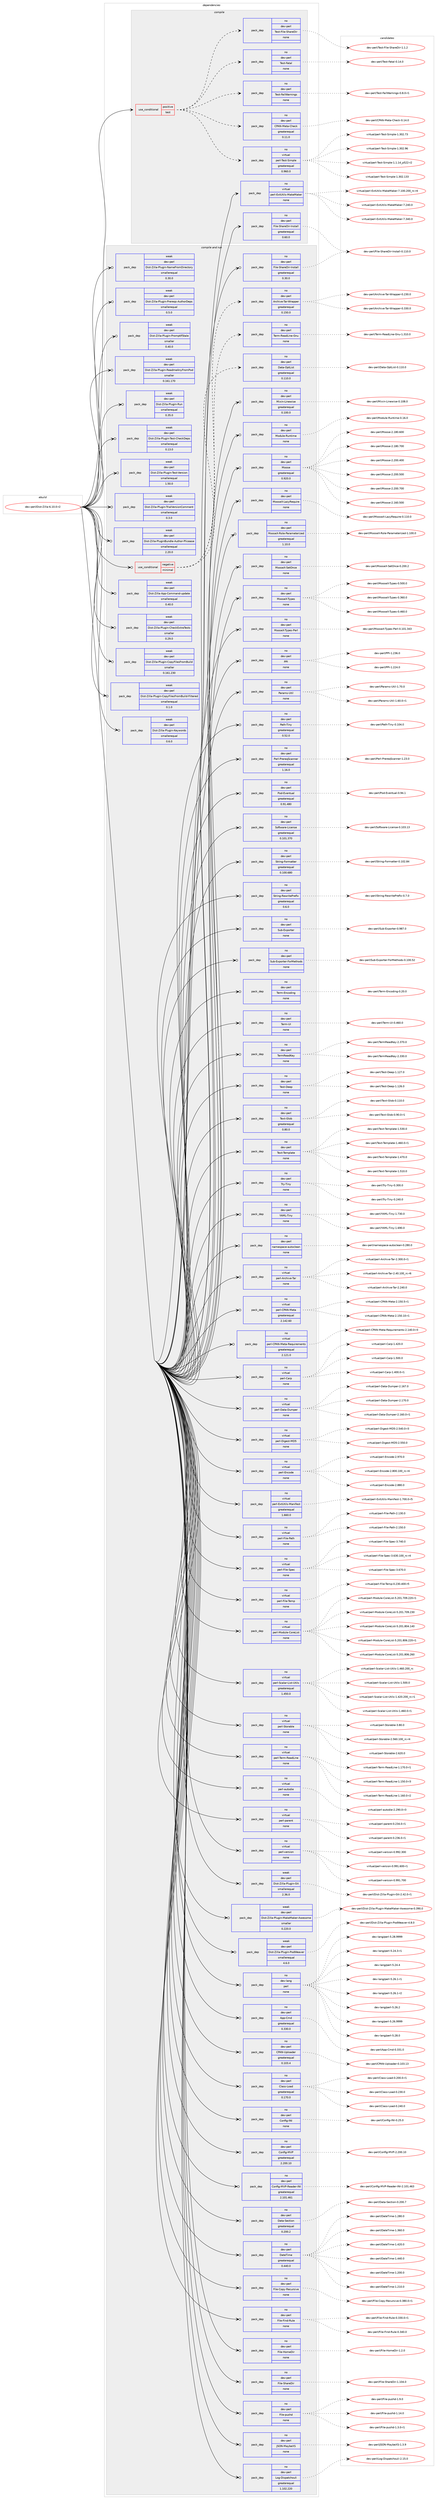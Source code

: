 digraph prolog {

# *************
# Graph options
# *************

newrank=true;
concentrate=true;
compound=true;
graph [rankdir=LR,fontname=Helvetica,fontsize=10,ranksep=1.5];#, ranksep=2.5, nodesep=0.2];
edge  [arrowhead=vee];
node  [fontname=Helvetica,fontsize=10];

# **********
# The ebuild
# **********

subgraph cluster_leftcol {
color=gray;
rank=same;
label=<<i>ebuild</i>>;
id [label="dev-perl/Dist-Zilla-6.10.0-r2", color=red, width=4, href="../dev-perl/Dist-Zilla-6.10.0-r2.svg"];
}

# ****************
# The dependencies
# ****************

subgraph cluster_midcol {
color=gray;
label=<<i>dependencies</i>>;
subgraph cluster_compile {
fillcolor="#eeeeee";
style=filled;
label=<<i>compile</i>>;
subgraph cond368013 {
dependency1380146 [label=<<TABLE BORDER="0" CELLBORDER="1" CELLSPACING="0" CELLPADDING="4"><TR><TD ROWSPAN="3" CELLPADDING="10">use_conditional</TD></TR><TR><TD>positive</TD></TR><TR><TD>test</TD></TR></TABLE>>, shape=none, color=red];
subgraph pack989087 {
dependency1380147 [label=<<TABLE BORDER="0" CELLBORDER="1" CELLSPACING="0" CELLPADDING="4" WIDTH="220"><TR><TD ROWSPAN="6" CELLPADDING="30">pack_dep</TD></TR><TR><TD WIDTH="110">no</TD></TR><TR><TD>dev-perl</TD></TR><TR><TD>CPAN-Meta-Check</TD></TR><TR><TD>greaterequal</TD></TR><TR><TD>0.11.0</TD></TR></TABLE>>, shape=none, color=blue];
}
dependency1380146:e -> dependency1380147:w [weight=20,style="dashed",arrowhead="vee"];
subgraph pack989088 {
dependency1380148 [label=<<TABLE BORDER="0" CELLBORDER="1" CELLSPACING="0" CELLPADDING="4" WIDTH="220"><TR><TD ROWSPAN="6" CELLPADDING="30">pack_dep</TD></TR><TR><TD WIDTH="110">no</TD></TR><TR><TD>dev-perl</TD></TR><TR><TD>Test-FailWarnings</TD></TR><TR><TD>none</TD></TR><TR><TD></TD></TR></TABLE>>, shape=none, color=blue];
}
dependency1380146:e -> dependency1380148:w [weight=20,style="dashed",arrowhead="vee"];
subgraph pack989089 {
dependency1380149 [label=<<TABLE BORDER="0" CELLBORDER="1" CELLSPACING="0" CELLPADDING="4" WIDTH="220"><TR><TD ROWSPAN="6" CELLPADDING="30">pack_dep</TD></TR><TR><TD WIDTH="110">no</TD></TR><TR><TD>dev-perl</TD></TR><TR><TD>Test-Fatal</TD></TR><TR><TD>none</TD></TR><TR><TD></TD></TR></TABLE>>, shape=none, color=blue];
}
dependency1380146:e -> dependency1380149:w [weight=20,style="dashed",arrowhead="vee"];
subgraph pack989090 {
dependency1380150 [label=<<TABLE BORDER="0" CELLBORDER="1" CELLSPACING="0" CELLPADDING="4" WIDTH="220"><TR><TD ROWSPAN="6" CELLPADDING="30">pack_dep</TD></TR><TR><TD WIDTH="110">no</TD></TR><TR><TD>dev-perl</TD></TR><TR><TD>Test-File-ShareDir</TD></TR><TR><TD>none</TD></TR><TR><TD></TD></TR></TABLE>>, shape=none, color=blue];
}
dependency1380146:e -> dependency1380150:w [weight=20,style="dashed",arrowhead="vee"];
subgraph pack989091 {
dependency1380151 [label=<<TABLE BORDER="0" CELLBORDER="1" CELLSPACING="0" CELLPADDING="4" WIDTH="220"><TR><TD ROWSPAN="6" CELLPADDING="30">pack_dep</TD></TR><TR><TD WIDTH="110">no</TD></TR><TR><TD>virtual</TD></TR><TR><TD>perl-Test-Simple</TD></TR><TR><TD>greaterequal</TD></TR><TR><TD>0.960.0</TD></TR></TABLE>>, shape=none, color=blue];
}
dependency1380146:e -> dependency1380151:w [weight=20,style="dashed",arrowhead="vee"];
}
id:e -> dependency1380146:w [weight=20,style="solid",arrowhead="vee"];
subgraph pack989092 {
dependency1380152 [label=<<TABLE BORDER="0" CELLBORDER="1" CELLSPACING="0" CELLPADDING="4" WIDTH="220"><TR><TD ROWSPAN="6" CELLPADDING="30">pack_dep</TD></TR><TR><TD WIDTH="110">no</TD></TR><TR><TD>dev-perl</TD></TR><TR><TD>File-ShareDir-Install</TD></TR><TR><TD>greaterequal</TD></TR><TR><TD>0.60.0</TD></TR></TABLE>>, shape=none, color=blue];
}
id:e -> dependency1380152:w [weight=20,style="solid",arrowhead="vee"];
subgraph pack989093 {
dependency1380153 [label=<<TABLE BORDER="0" CELLBORDER="1" CELLSPACING="0" CELLPADDING="4" WIDTH="220"><TR><TD ROWSPAN="6" CELLPADDING="30">pack_dep</TD></TR><TR><TD WIDTH="110">no</TD></TR><TR><TD>virtual</TD></TR><TR><TD>perl-ExtUtils-MakeMaker</TD></TR><TR><TD>none</TD></TR><TR><TD></TD></TR></TABLE>>, shape=none, color=blue];
}
id:e -> dependency1380153:w [weight=20,style="solid",arrowhead="vee"];
}
subgraph cluster_compileandrun {
fillcolor="#eeeeee";
style=filled;
label=<<i>compile and run</i>>;
subgraph cond368014 {
dependency1380154 [label=<<TABLE BORDER="0" CELLBORDER="1" CELLSPACING="0" CELLPADDING="4"><TR><TD ROWSPAN="3" CELLPADDING="10">use_conditional</TD></TR><TR><TD>negative</TD></TR><TR><TD>minimal</TD></TR></TABLE>>, shape=none, color=red];
subgraph pack989094 {
dependency1380155 [label=<<TABLE BORDER="0" CELLBORDER="1" CELLSPACING="0" CELLPADDING="4" WIDTH="220"><TR><TD ROWSPAN="6" CELLPADDING="30">pack_dep</TD></TR><TR><TD WIDTH="110">no</TD></TR><TR><TD>dev-perl</TD></TR><TR><TD>Archive-Tar-Wrapper</TD></TR><TR><TD>greaterequal</TD></TR><TR><TD>0.150.0</TD></TR></TABLE>>, shape=none, color=blue];
}
dependency1380154:e -> dependency1380155:w [weight=20,style="dashed",arrowhead="vee"];
subgraph pack989095 {
dependency1380156 [label=<<TABLE BORDER="0" CELLBORDER="1" CELLSPACING="0" CELLPADDING="4" WIDTH="220"><TR><TD ROWSPAN="6" CELLPADDING="30">pack_dep</TD></TR><TR><TD WIDTH="110">no</TD></TR><TR><TD>dev-perl</TD></TR><TR><TD>Data-OptList</TD></TR><TR><TD>greaterequal</TD></TR><TR><TD>0.110.0</TD></TR></TABLE>>, shape=none, color=blue];
}
dependency1380154:e -> dependency1380156:w [weight=20,style="dashed",arrowhead="vee"];
subgraph pack989096 {
dependency1380157 [label=<<TABLE BORDER="0" CELLBORDER="1" CELLSPACING="0" CELLPADDING="4" WIDTH="220"><TR><TD ROWSPAN="6" CELLPADDING="30">pack_dep</TD></TR><TR><TD WIDTH="110">no</TD></TR><TR><TD>dev-perl</TD></TR><TR><TD>Term-ReadLine-Gnu</TD></TR><TR><TD>none</TD></TR><TR><TD></TD></TR></TABLE>>, shape=none, color=blue];
}
dependency1380154:e -> dependency1380157:w [weight=20,style="dashed",arrowhead="vee"];
}
id:e -> dependency1380154:w [weight=20,style="solid",arrowhead="odotvee"];
subgraph pack989097 {
dependency1380158 [label=<<TABLE BORDER="0" CELLBORDER="1" CELLSPACING="0" CELLPADDING="4" WIDTH="220"><TR><TD ROWSPAN="6" CELLPADDING="30">pack_dep</TD></TR><TR><TD WIDTH="110">no</TD></TR><TR><TD>dev-lang</TD></TR><TR><TD>perl</TD></TR><TR><TD>none</TD></TR><TR><TD></TD></TR></TABLE>>, shape=none, color=blue];
}
id:e -> dependency1380158:w [weight=20,style="solid",arrowhead="odotvee"];
subgraph pack989098 {
dependency1380159 [label=<<TABLE BORDER="0" CELLBORDER="1" CELLSPACING="0" CELLPADDING="4" WIDTH="220"><TR><TD ROWSPAN="6" CELLPADDING="30">pack_dep</TD></TR><TR><TD WIDTH="110">no</TD></TR><TR><TD>dev-perl</TD></TR><TR><TD>App-Cmd</TD></TR><TR><TD>greaterequal</TD></TR><TR><TD>0.330.0</TD></TR></TABLE>>, shape=none, color=blue];
}
id:e -> dependency1380159:w [weight=20,style="solid",arrowhead="odotvee"];
subgraph pack989099 {
dependency1380160 [label=<<TABLE BORDER="0" CELLBORDER="1" CELLSPACING="0" CELLPADDING="4" WIDTH="220"><TR><TD ROWSPAN="6" CELLPADDING="30">pack_dep</TD></TR><TR><TD WIDTH="110">no</TD></TR><TR><TD>dev-perl</TD></TR><TR><TD>CPAN-Uploader</TD></TR><TR><TD>greaterequal</TD></TR><TR><TD>0.103.4</TD></TR></TABLE>>, shape=none, color=blue];
}
id:e -> dependency1380160:w [weight=20,style="solid",arrowhead="odotvee"];
subgraph pack989100 {
dependency1380161 [label=<<TABLE BORDER="0" CELLBORDER="1" CELLSPACING="0" CELLPADDING="4" WIDTH="220"><TR><TD ROWSPAN="6" CELLPADDING="30">pack_dep</TD></TR><TR><TD WIDTH="110">no</TD></TR><TR><TD>dev-perl</TD></TR><TR><TD>Class-Load</TD></TR><TR><TD>greaterequal</TD></TR><TR><TD>0.170.0</TD></TR></TABLE>>, shape=none, color=blue];
}
id:e -> dependency1380161:w [weight=20,style="solid",arrowhead="odotvee"];
subgraph pack989101 {
dependency1380162 [label=<<TABLE BORDER="0" CELLBORDER="1" CELLSPACING="0" CELLPADDING="4" WIDTH="220"><TR><TD ROWSPAN="6" CELLPADDING="30">pack_dep</TD></TR><TR><TD WIDTH="110">no</TD></TR><TR><TD>dev-perl</TD></TR><TR><TD>Config-INI</TD></TR><TR><TD>none</TD></TR><TR><TD></TD></TR></TABLE>>, shape=none, color=blue];
}
id:e -> dependency1380162:w [weight=20,style="solid",arrowhead="odotvee"];
subgraph pack989102 {
dependency1380163 [label=<<TABLE BORDER="0" CELLBORDER="1" CELLSPACING="0" CELLPADDING="4" WIDTH="220"><TR><TD ROWSPAN="6" CELLPADDING="30">pack_dep</TD></TR><TR><TD WIDTH="110">no</TD></TR><TR><TD>dev-perl</TD></TR><TR><TD>Config-MVP</TD></TR><TR><TD>greaterequal</TD></TR><TR><TD>2.200.10</TD></TR></TABLE>>, shape=none, color=blue];
}
id:e -> dependency1380163:w [weight=20,style="solid",arrowhead="odotvee"];
subgraph pack989103 {
dependency1380164 [label=<<TABLE BORDER="0" CELLBORDER="1" CELLSPACING="0" CELLPADDING="4" WIDTH="220"><TR><TD ROWSPAN="6" CELLPADDING="30">pack_dep</TD></TR><TR><TD WIDTH="110">no</TD></TR><TR><TD>dev-perl</TD></TR><TR><TD>Config-MVP-Reader-INI</TD></TR><TR><TD>greaterequal</TD></TR><TR><TD>2.101.461</TD></TR></TABLE>>, shape=none, color=blue];
}
id:e -> dependency1380164:w [weight=20,style="solid",arrowhead="odotvee"];
subgraph pack989104 {
dependency1380165 [label=<<TABLE BORDER="0" CELLBORDER="1" CELLSPACING="0" CELLPADDING="4" WIDTH="220"><TR><TD ROWSPAN="6" CELLPADDING="30">pack_dep</TD></TR><TR><TD WIDTH="110">no</TD></TR><TR><TD>dev-perl</TD></TR><TR><TD>Data-Section</TD></TR><TR><TD>greaterequal</TD></TR><TR><TD>0.200.2</TD></TR></TABLE>>, shape=none, color=blue];
}
id:e -> dependency1380165:w [weight=20,style="solid",arrowhead="odotvee"];
subgraph pack989105 {
dependency1380166 [label=<<TABLE BORDER="0" CELLBORDER="1" CELLSPACING="0" CELLPADDING="4" WIDTH="220"><TR><TD ROWSPAN="6" CELLPADDING="30">pack_dep</TD></TR><TR><TD WIDTH="110">no</TD></TR><TR><TD>dev-perl</TD></TR><TR><TD>DateTime</TD></TR><TR><TD>greaterequal</TD></TR><TR><TD>0.440.0</TD></TR></TABLE>>, shape=none, color=blue];
}
id:e -> dependency1380166:w [weight=20,style="solid",arrowhead="odotvee"];
subgraph pack989106 {
dependency1380167 [label=<<TABLE BORDER="0" CELLBORDER="1" CELLSPACING="0" CELLPADDING="4" WIDTH="220"><TR><TD ROWSPAN="6" CELLPADDING="30">pack_dep</TD></TR><TR><TD WIDTH="110">no</TD></TR><TR><TD>dev-perl</TD></TR><TR><TD>File-Copy-Recursive</TD></TR><TR><TD>none</TD></TR><TR><TD></TD></TR></TABLE>>, shape=none, color=blue];
}
id:e -> dependency1380167:w [weight=20,style="solid",arrowhead="odotvee"];
subgraph pack989107 {
dependency1380168 [label=<<TABLE BORDER="0" CELLBORDER="1" CELLSPACING="0" CELLPADDING="4" WIDTH="220"><TR><TD ROWSPAN="6" CELLPADDING="30">pack_dep</TD></TR><TR><TD WIDTH="110">no</TD></TR><TR><TD>dev-perl</TD></TR><TR><TD>File-Find-Rule</TD></TR><TR><TD>none</TD></TR><TR><TD></TD></TR></TABLE>>, shape=none, color=blue];
}
id:e -> dependency1380168:w [weight=20,style="solid",arrowhead="odotvee"];
subgraph pack989108 {
dependency1380169 [label=<<TABLE BORDER="0" CELLBORDER="1" CELLSPACING="0" CELLPADDING="4" WIDTH="220"><TR><TD ROWSPAN="6" CELLPADDING="30">pack_dep</TD></TR><TR><TD WIDTH="110">no</TD></TR><TR><TD>dev-perl</TD></TR><TR><TD>File-HomeDir</TD></TR><TR><TD>none</TD></TR><TR><TD></TD></TR></TABLE>>, shape=none, color=blue];
}
id:e -> dependency1380169:w [weight=20,style="solid",arrowhead="odotvee"];
subgraph pack989109 {
dependency1380170 [label=<<TABLE BORDER="0" CELLBORDER="1" CELLSPACING="0" CELLPADDING="4" WIDTH="220"><TR><TD ROWSPAN="6" CELLPADDING="30">pack_dep</TD></TR><TR><TD WIDTH="110">no</TD></TR><TR><TD>dev-perl</TD></TR><TR><TD>File-ShareDir</TD></TR><TR><TD>none</TD></TR><TR><TD></TD></TR></TABLE>>, shape=none, color=blue];
}
id:e -> dependency1380170:w [weight=20,style="solid",arrowhead="odotvee"];
subgraph pack989110 {
dependency1380171 [label=<<TABLE BORDER="0" CELLBORDER="1" CELLSPACING="0" CELLPADDING="4" WIDTH="220"><TR><TD ROWSPAN="6" CELLPADDING="30">pack_dep</TD></TR><TR><TD WIDTH="110">no</TD></TR><TR><TD>dev-perl</TD></TR><TR><TD>File-ShareDir-Install</TD></TR><TR><TD>greaterequal</TD></TR><TR><TD>0.30.0</TD></TR></TABLE>>, shape=none, color=blue];
}
id:e -> dependency1380171:w [weight=20,style="solid",arrowhead="odotvee"];
subgraph pack989111 {
dependency1380172 [label=<<TABLE BORDER="0" CELLBORDER="1" CELLSPACING="0" CELLPADDING="4" WIDTH="220"><TR><TD ROWSPAN="6" CELLPADDING="30">pack_dep</TD></TR><TR><TD WIDTH="110">no</TD></TR><TR><TD>dev-perl</TD></TR><TR><TD>File-pushd</TD></TR><TR><TD>none</TD></TR><TR><TD></TD></TR></TABLE>>, shape=none, color=blue];
}
id:e -> dependency1380172:w [weight=20,style="solid",arrowhead="odotvee"];
subgraph pack989112 {
dependency1380173 [label=<<TABLE BORDER="0" CELLBORDER="1" CELLSPACING="0" CELLPADDING="4" WIDTH="220"><TR><TD ROWSPAN="6" CELLPADDING="30">pack_dep</TD></TR><TR><TD WIDTH="110">no</TD></TR><TR><TD>dev-perl</TD></TR><TR><TD>JSON-MaybeXS</TD></TR><TR><TD>none</TD></TR><TR><TD></TD></TR></TABLE>>, shape=none, color=blue];
}
id:e -> dependency1380173:w [weight=20,style="solid",arrowhead="odotvee"];
subgraph pack989113 {
dependency1380174 [label=<<TABLE BORDER="0" CELLBORDER="1" CELLSPACING="0" CELLPADDING="4" WIDTH="220"><TR><TD ROWSPAN="6" CELLPADDING="30">pack_dep</TD></TR><TR><TD WIDTH="110">no</TD></TR><TR><TD>dev-perl</TD></TR><TR><TD>Log-Dispatchouli</TD></TR><TR><TD>greaterequal</TD></TR><TR><TD>1.102.220</TD></TR></TABLE>>, shape=none, color=blue];
}
id:e -> dependency1380174:w [weight=20,style="solid",arrowhead="odotvee"];
subgraph pack989114 {
dependency1380175 [label=<<TABLE BORDER="0" CELLBORDER="1" CELLSPACING="0" CELLPADDING="4" WIDTH="220"><TR><TD ROWSPAN="6" CELLPADDING="30">pack_dep</TD></TR><TR><TD WIDTH="110">no</TD></TR><TR><TD>dev-perl</TD></TR><TR><TD>Mixin-Linewise</TD></TR><TR><TD>greaterequal</TD></TR><TR><TD>0.100.0</TD></TR></TABLE>>, shape=none, color=blue];
}
id:e -> dependency1380175:w [weight=20,style="solid",arrowhead="odotvee"];
subgraph pack989115 {
dependency1380176 [label=<<TABLE BORDER="0" CELLBORDER="1" CELLSPACING="0" CELLPADDING="4" WIDTH="220"><TR><TD ROWSPAN="6" CELLPADDING="30">pack_dep</TD></TR><TR><TD WIDTH="110">no</TD></TR><TR><TD>dev-perl</TD></TR><TR><TD>Module-Runtime</TD></TR><TR><TD>none</TD></TR><TR><TD></TD></TR></TABLE>>, shape=none, color=blue];
}
id:e -> dependency1380176:w [weight=20,style="solid",arrowhead="odotvee"];
subgraph pack989116 {
dependency1380177 [label=<<TABLE BORDER="0" CELLBORDER="1" CELLSPACING="0" CELLPADDING="4" WIDTH="220"><TR><TD ROWSPAN="6" CELLPADDING="30">pack_dep</TD></TR><TR><TD WIDTH="110">no</TD></TR><TR><TD>dev-perl</TD></TR><TR><TD>Moose</TD></TR><TR><TD>greaterequal</TD></TR><TR><TD>0.920.0</TD></TR></TABLE>>, shape=none, color=blue];
}
id:e -> dependency1380177:w [weight=20,style="solid",arrowhead="odotvee"];
subgraph pack989117 {
dependency1380178 [label=<<TABLE BORDER="0" CELLBORDER="1" CELLSPACING="0" CELLPADDING="4" WIDTH="220"><TR><TD ROWSPAN="6" CELLPADDING="30">pack_dep</TD></TR><TR><TD WIDTH="110">no</TD></TR><TR><TD>dev-perl</TD></TR><TR><TD>MooseX-LazyRequire</TD></TR><TR><TD>none</TD></TR><TR><TD></TD></TR></TABLE>>, shape=none, color=blue];
}
id:e -> dependency1380178:w [weight=20,style="solid",arrowhead="odotvee"];
subgraph pack989118 {
dependency1380179 [label=<<TABLE BORDER="0" CELLBORDER="1" CELLSPACING="0" CELLPADDING="4" WIDTH="220"><TR><TD ROWSPAN="6" CELLPADDING="30">pack_dep</TD></TR><TR><TD WIDTH="110">no</TD></TR><TR><TD>dev-perl</TD></TR><TR><TD>MooseX-Role-Parameterized</TD></TR><TR><TD>greaterequal</TD></TR><TR><TD>1.10.0</TD></TR></TABLE>>, shape=none, color=blue];
}
id:e -> dependency1380179:w [weight=20,style="solid",arrowhead="odotvee"];
subgraph pack989119 {
dependency1380180 [label=<<TABLE BORDER="0" CELLBORDER="1" CELLSPACING="0" CELLPADDING="4" WIDTH="220"><TR><TD ROWSPAN="6" CELLPADDING="30">pack_dep</TD></TR><TR><TD WIDTH="110">no</TD></TR><TR><TD>dev-perl</TD></TR><TR><TD>MooseX-SetOnce</TD></TR><TR><TD>none</TD></TR><TR><TD></TD></TR></TABLE>>, shape=none, color=blue];
}
id:e -> dependency1380180:w [weight=20,style="solid",arrowhead="odotvee"];
subgraph pack989120 {
dependency1380181 [label=<<TABLE BORDER="0" CELLBORDER="1" CELLSPACING="0" CELLPADDING="4" WIDTH="220"><TR><TD ROWSPAN="6" CELLPADDING="30">pack_dep</TD></TR><TR><TD WIDTH="110">no</TD></TR><TR><TD>dev-perl</TD></TR><TR><TD>MooseX-Types</TD></TR><TR><TD>none</TD></TR><TR><TD></TD></TR></TABLE>>, shape=none, color=blue];
}
id:e -> dependency1380181:w [weight=20,style="solid",arrowhead="odotvee"];
subgraph pack989121 {
dependency1380182 [label=<<TABLE BORDER="0" CELLBORDER="1" CELLSPACING="0" CELLPADDING="4" WIDTH="220"><TR><TD ROWSPAN="6" CELLPADDING="30">pack_dep</TD></TR><TR><TD WIDTH="110">no</TD></TR><TR><TD>dev-perl</TD></TR><TR><TD>MooseX-Types-Perl</TD></TR><TR><TD>none</TD></TR><TR><TD></TD></TR></TABLE>>, shape=none, color=blue];
}
id:e -> dependency1380182:w [weight=20,style="solid",arrowhead="odotvee"];
subgraph pack989122 {
dependency1380183 [label=<<TABLE BORDER="0" CELLBORDER="1" CELLSPACING="0" CELLPADDING="4" WIDTH="220"><TR><TD ROWSPAN="6" CELLPADDING="30">pack_dep</TD></TR><TR><TD WIDTH="110">no</TD></TR><TR><TD>dev-perl</TD></TR><TR><TD>PPI</TD></TR><TR><TD>none</TD></TR><TR><TD></TD></TR></TABLE>>, shape=none, color=blue];
}
id:e -> dependency1380183:w [weight=20,style="solid",arrowhead="odotvee"];
subgraph pack989123 {
dependency1380184 [label=<<TABLE BORDER="0" CELLBORDER="1" CELLSPACING="0" CELLPADDING="4" WIDTH="220"><TR><TD ROWSPAN="6" CELLPADDING="30">pack_dep</TD></TR><TR><TD WIDTH="110">no</TD></TR><TR><TD>dev-perl</TD></TR><TR><TD>Params-Util</TD></TR><TR><TD>none</TD></TR><TR><TD></TD></TR></TABLE>>, shape=none, color=blue];
}
id:e -> dependency1380184:w [weight=20,style="solid",arrowhead="odotvee"];
subgraph pack989124 {
dependency1380185 [label=<<TABLE BORDER="0" CELLBORDER="1" CELLSPACING="0" CELLPADDING="4" WIDTH="220"><TR><TD ROWSPAN="6" CELLPADDING="30">pack_dep</TD></TR><TR><TD WIDTH="110">no</TD></TR><TR><TD>dev-perl</TD></TR><TR><TD>Path-Tiny</TD></TR><TR><TD>greaterequal</TD></TR><TR><TD>0.52.0</TD></TR></TABLE>>, shape=none, color=blue];
}
id:e -> dependency1380185:w [weight=20,style="solid",arrowhead="odotvee"];
subgraph pack989125 {
dependency1380186 [label=<<TABLE BORDER="0" CELLBORDER="1" CELLSPACING="0" CELLPADDING="4" WIDTH="220"><TR><TD ROWSPAN="6" CELLPADDING="30">pack_dep</TD></TR><TR><TD WIDTH="110">no</TD></TR><TR><TD>dev-perl</TD></TR><TR><TD>Perl-PrereqScanner</TD></TR><TR><TD>greaterequal</TD></TR><TR><TD>1.16.0</TD></TR></TABLE>>, shape=none, color=blue];
}
id:e -> dependency1380186:w [weight=20,style="solid",arrowhead="odotvee"];
subgraph pack989126 {
dependency1380187 [label=<<TABLE BORDER="0" CELLBORDER="1" CELLSPACING="0" CELLPADDING="4" WIDTH="220"><TR><TD ROWSPAN="6" CELLPADDING="30">pack_dep</TD></TR><TR><TD WIDTH="110">no</TD></TR><TR><TD>dev-perl</TD></TR><TR><TD>Pod-Eventual</TD></TR><TR><TD>greaterequal</TD></TR><TR><TD>0.91.480</TD></TR></TABLE>>, shape=none, color=blue];
}
id:e -> dependency1380187:w [weight=20,style="solid",arrowhead="odotvee"];
subgraph pack989127 {
dependency1380188 [label=<<TABLE BORDER="0" CELLBORDER="1" CELLSPACING="0" CELLPADDING="4" WIDTH="220"><TR><TD ROWSPAN="6" CELLPADDING="30">pack_dep</TD></TR><TR><TD WIDTH="110">no</TD></TR><TR><TD>dev-perl</TD></TR><TR><TD>Software-License</TD></TR><TR><TD>greaterequal</TD></TR><TR><TD>0.101.370</TD></TR></TABLE>>, shape=none, color=blue];
}
id:e -> dependency1380188:w [weight=20,style="solid",arrowhead="odotvee"];
subgraph pack989128 {
dependency1380189 [label=<<TABLE BORDER="0" CELLBORDER="1" CELLSPACING="0" CELLPADDING="4" WIDTH="220"><TR><TD ROWSPAN="6" CELLPADDING="30">pack_dep</TD></TR><TR><TD WIDTH="110">no</TD></TR><TR><TD>dev-perl</TD></TR><TR><TD>String-Formatter</TD></TR><TR><TD>greaterequal</TD></TR><TR><TD>0.100.680</TD></TR></TABLE>>, shape=none, color=blue];
}
id:e -> dependency1380189:w [weight=20,style="solid",arrowhead="odotvee"];
subgraph pack989129 {
dependency1380190 [label=<<TABLE BORDER="0" CELLBORDER="1" CELLSPACING="0" CELLPADDING="4" WIDTH="220"><TR><TD ROWSPAN="6" CELLPADDING="30">pack_dep</TD></TR><TR><TD WIDTH="110">no</TD></TR><TR><TD>dev-perl</TD></TR><TR><TD>String-RewritePrefix</TD></TR><TR><TD>greaterequal</TD></TR><TR><TD>0.6.0</TD></TR></TABLE>>, shape=none, color=blue];
}
id:e -> dependency1380190:w [weight=20,style="solid",arrowhead="odotvee"];
subgraph pack989130 {
dependency1380191 [label=<<TABLE BORDER="0" CELLBORDER="1" CELLSPACING="0" CELLPADDING="4" WIDTH="220"><TR><TD ROWSPAN="6" CELLPADDING="30">pack_dep</TD></TR><TR><TD WIDTH="110">no</TD></TR><TR><TD>dev-perl</TD></TR><TR><TD>Sub-Exporter</TD></TR><TR><TD>none</TD></TR><TR><TD></TD></TR></TABLE>>, shape=none, color=blue];
}
id:e -> dependency1380191:w [weight=20,style="solid",arrowhead="odotvee"];
subgraph pack989131 {
dependency1380192 [label=<<TABLE BORDER="0" CELLBORDER="1" CELLSPACING="0" CELLPADDING="4" WIDTH="220"><TR><TD ROWSPAN="6" CELLPADDING="30">pack_dep</TD></TR><TR><TD WIDTH="110">no</TD></TR><TR><TD>dev-perl</TD></TR><TR><TD>Sub-Exporter-ForMethods</TD></TR><TR><TD>none</TD></TR><TR><TD></TD></TR></TABLE>>, shape=none, color=blue];
}
id:e -> dependency1380192:w [weight=20,style="solid",arrowhead="odotvee"];
subgraph pack989132 {
dependency1380193 [label=<<TABLE BORDER="0" CELLBORDER="1" CELLSPACING="0" CELLPADDING="4" WIDTH="220"><TR><TD ROWSPAN="6" CELLPADDING="30">pack_dep</TD></TR><TR><TD WIDTH="110">no</TD></TR><TR><TD>dev-perl</TD></TR><TR><TD>Term-Encoding</TD></TR><TR><TD>none</TD></TR><TR><TD></TD></TR></TABLE>>, shape=none, color=blue];
}
id:e -> dependency1380193:w [weight=20,style="solid",arrowhead="odotvee"];
subgraph pack989133 {
dependency1380194 [label=<<TABLE BORDER="0" CELLBORDER="1" CELLSPACING="0" CELLPADDING="4" WIDTH="220"><TR><TD ROWSPAN="6" CELLPADDING="30">pack_dep</TD></TR><TR><TD WIDTH="110">no</TD></TR><TR><TD>dev-perl</TD></TR><TR><TD>Term-UI</TD></TR><TR><TD>none</TD></TR><TR><TD></TD></TR></TABLE>>, shape=none, color=blue];
}
id:e -> dependency1380194:w [weight=20,style="solid",arrowhead="odotvee"];
subgraph pack989134 {
dependency1380195 [label=<<TABLE BORDER="0" CELLBORDER="1" CELLSPACING="0" CELLPADDING="4" WIDTH="220"><TR><TD ROWSPAN="6" CELLPADDING="30">pack_dep</TD></TR><TR><TD WIDTH="110">no</TD></TR><TR><TD>dev-perl</TD></TR><TR><TD>TermReadKey</TD></TR><TR><TD>none</TD></TR><TR><TD></TD></TR></TABLE>>, shape=none, color=blue];
}
id:e -> dependency1380195:w [weight=20,style="solid",arrowhead="odotvee"];
subgraph pack989135 {
dependency1380196 [label=<<TABLE BORDER="0" CELLBORDER="1" CELLSPACING="0" CELLPADDING="4" WIDTH="220"><TR><TD ROWSPAN="6" CELLPADDING="30">pack_dep</TD></TR><TR><TD WIDTH="110">no</TD></TR><TR><TD>dev-perl</TD></TR><TR><TD>Test-Deep</TD></TR><TR><TD>none</TD></TR><TR><TD></TD></TR></TABLE>>, shape=none, color=blue];
}
id:e -> dependency1380196:w [weight=20,style="solid",arrowhead="odotvee"];
subgraph pack989136 {
dependency1380197 [label=<<TABLE BORDER="0" CELLBORDER="1" CELLSPACING="0" CELLPADDING="4" WIDTH="220"><TR><TD ROWSPAN="6" CELLPADDING="30">pack_dep</TD></TR><TR><TD WIDTH="110">no</TD></TR><TR><TD>dev-perl</TD></TR><TR><TD>Text-Glob</TD></TR><TR><TD>greaterequal</TD></TR><TR><TD>0.80.0</TD></TR></TABLE>>, shape=none, color=blue];
}
id:e -> dependency1380197:w [weight=20,style="solid",arrowhead="odotvee"];
subgraph pack989137 {
dependency1380198 [label=<<TABLE BORDER="0" CELLBORDER="1" CELLSPACING="0" CELLPADDING="4" WIDTH="220"><TR><TD ROWSPAN="6" CELLPADDING="30">pack_dep</TD></TR><TR><TD WIDTH="110">no</TD></TR><TR><TD>dev-perl</TD></TR><TR><TD>Text-Template</TD></TR><TR><TD>none</TD></TR><TR><TD></TD></TR></TABLE>>, shape=none, color=blue];
}
id:e -> dependency1380198:w [weight=20,style="solid",arrowhead="odotvee"];
subgraph pack989138 {
dependency1380199 [label=<<TABLE BORDER="0" CELLBORDER="1" CELLSPACING="0" CELLPADDING="4" WIDTH="220"><TR><TD ROWSPAN="6" CELLPADDING="30">pack_dep</TD></TR><TR><TD WIDTH="110">no</TD></TR><TR><TD>dev-perl</TD></TR><TR><TD>Try-Tiny</TD></TR><TR><TD>none</TD></TR><TR><TD></TD></TR></TABLE>>, shape=none, color=blue];
}
id:e -> dependency1380199:w [weight=20,style="solid",arrowhead="odotvee"];
subgraph pack989139 {
dependency1380200 [label=<<TABLE BORDER="0" CELLBORDER="1" CELLSPACING="0" CELLPADDING="4" WIDTH="220"><TR><TD ROWSPAN="6" CELLPADDING="30">pack_dep</TD></TR><TR><TD WIDTH="110">no</TD></TR><TR><TD>dev-perl</TD></TR><TR><TD>YAML-Tiny</TD></TR><TR><TD>none</TD></TR><TR><TD></TD></TR></TABLE>>, shape=none, color=blue];
}
id:e -> dependency1380200:w [weight=20,style="solid",arrowhead="odotvee"];
subgraph pack989140 {
dependency1380201 [label=<<TABLE BORDER="0" CELLBORDER="1" CELLSPACING="0" CELLPADDING="4" WIDTH="220"><TR><TD ROWSPAN="6" CELLPADDING="30">pack_dep</TD></TR><TR><TD WIDTH="110">no</TD></TR><TR><TD>dev-perl</TD></TR><TR><TD>namespace-autoclean</TD></TR><TR><TD>none</TD></TR><TR><TD></TD></TR></TABLE>>, shape=none, color=blue];
}
id:e -> dependency1380201:w [weight=20,style="solid",arrowhead="odotvee"];
subgraph pack989141 {
dependency1380202 [label=<<TABLE BORDER="0" CELLBORDER="1" CELLSPACING="0" CELLPADDING="4" WIDTH="220"><TR><TD ROWSPAN="6" CELLPADDING="30">pack_dep</TD></TR><TR><TD WIDTH="110">no</TD></TR><TR><TD>virtual</TD></TR><TR><TD>perl-Archive-Tar</TD></TR><TR><TD>none</TD></TR><TR><TD></TD></TR></TABLE>>, shape=none, color=blue];
}
id:e -> dependency1380202:w [weight=20,style="solid",arrowhead="odotvee"];
subgraph pack989142 {
dependency1380203 [label=<<TABLE BORDER="0" CELLBORDER="1" CELLSPACING="0" CELLPADDING="4" WIDTH="220"><TR><TD ROWSPAN="6" CELLPADDING="30">pack_dep</TD></TR><TR><TD WIDTH="110">no</TD></TR><TR><TD>virtual</TD></TR><TR><TD>perl-CPAN-Meta</TD></TR><TR><TD>greaterequal</TD></TR><TR><TD>2.142.60</TD></TR></TABLE>>, shape=none, color=blue];
}
id:e -> dependency1380203:w [weight=20,style="solid",arrowhead="odotvee"];
subgraph pack989143 {
dependency1380204 [label=<<TABLE BORDER="0" CELLBORDER="1" CELLSPACING="0" CELLPADDING="4" WIDTH="220"><TR><TD ROWSPAN="6" CELLPADDING="30">pack_dep</TD></TR><TR><TD WIDTH="110">no</TD></TR><TR><TD>virtual</TD></TR><TR><TD>perl-CPAN-Meta-Requirements</TD></TR><TR><TD>greaterequal</TD></TR><TR><TD>2.121.0</TD></TR></TABLE>>, shape=none, color=blue];
}
id:e -> dependency1380204:w [weight=20,style="solid",arrowhead="odotvee"];
subgraph pack989144 {
dependency1380205 [label=<<TABLE BORDER="0" CELLBORDER="1" CELLSPACING="0" CELLPADDING="4" WIDTH="220"><TR><TD ROWSPAN="6" CELLPADDING="30">pack_dep</TD></TR><TR><TD WIDTH="110">no</TD></TR><TR><TD>virtual</TD></TR><TR><TD>perl-Carp</TD></TR><TR><TD>none</TD></TR><TR><TD></TD></TR></TABLE>>, shape=none, color=blue];
}
id:e -> dependency1380205:w [weight=20,style="solid",arrowhead="odotvee"];
subgraph pack989145 {
dependency1380206 [label=<<TABLE BORDER="0" CELLBORDER="1" CELLSPACING="0" CELLPADDING="4" WIDTH="220"><TR><TD ROWSPAN="6" CELLPADDING="30">pack_dep</TD></TR><TR><TD WIDTH="110">no</TD></TR><TR><TD>virtual</TD></TR><TR><TD>perl-Data-Dumper</TD></TR><TR><TD>none</TD></TR><TR><TD></TD></TR></TABLE>>, shape=none, color=blue];
}
id:e -> dependency1380206:w [weight=20,style="solid",arrowhead="odotvee"];
subgraph pack989146 {
dependency1380207 [label=<<TABLE BORDER="0" CELLBORDER="1" CELLSPACING="0" CELLPADDING="4" WIDTH="220"><TR><TD ROWSPAN="6" CELLPADDING="30">pack_dep</TD></TR><TR><TD WIDTH="110">no</TD></TR><TR><TD>virtual</TD></TR><TR><TD>perl-Digest-MD5</TD></TR><TR><TD>none</TD></TR><TR><TD></TD></TR></TABLE>>, shape=none, color=blue];
}
id:e -> dependency1380207:w [weight=20,style="solid",arrowhead="odotvee"];
subgraph pack989147 {
dependency1380208 [label=<<TABLE BORDER="0" CELLBORDER="1" CELLSPACING="0" CELLPADDING="4" WIDTH="220"><TR><TD ROWSPAN="6" CELLPADDING="30">pack_dep</TD></TR><TR><TD WIDTH="110">no</TD></TR><TR><TD>virtual</TD></TR><TR><TD>perl-Encode</TD></TR><TR><TD>none</TD></TR><TR><TD></TD></TR></TABLE>>, shape=none, color=blue];
}
id:e -> dependency1380208:w [weight=20,style="solid",arrowhead="odotvee"];
subgraph pack989148 {
dependency1380209 [label=<<TABLE BORDER="0" CELLBORDER="1" CELLSPACING="0" CELLPADDING="4" WIDTH="220"><TR><TD ROWSPAN="6" CELLPADDING="30">pack_dep</TD></TR><TR><TD WIDTH="110">no</TD></TR><TR><TD>virtual</TD></TR><TR><TD>perl-ExtUtils-Manifest</TD></TR><TR><TD>greaterequal</TD></TR><TR><TD>1.660.0</TD></TR></TABLE>>, shape=none, color=blue];
}
id:e -> dependency1380209:w [weight=20,style="solid",arrowhead="odotvee"];
subgraph pack989149 {
dependency1380210 [label=<<TABLE BORDER="0" CELLBORDER="1" CELLSPACING="0" CELLPADDING="4" WIDTH="220"><TR><TD ROWSPAN="6" CELLPADDING="30">pack_dep</TD></TR><TR><TD WIDTH="110">no</TD></TR><TR><TD>virtual</TD></TR><TR><TD>perl-File-Path</TD></TR><TR><TD>none</TD></TR><TR><TD></TD></TR></TABLE>>, shape=none, color=blue];
}
id:e -> dependency1380210:w [weight=20,style="solid",arrowhead="odotvee"];
subgraph pack989150 {
dependency1380211 [label=<<TABLE BORDER="0" CELLBORDER="1" CELLSPACING="0" CELLPADDING="4" WIDTH="220"><TR><TD ROWSPAN="6" CELLPADDING="30">pack_dep</TD></TR><TR><TD WIDTH="110">no</TD></TR><TR><TD>virtual</TD></TR><TR><TD>perl-File-Spec</TD></TR><TR><TD>none</TD></TR><TR><TD></TD></TR></TABLE>>, shape=none, color=blue];
}
id:e -> dependency1380211:w [weight=20,style="solid",arrowhead="odotvee"];
subgraph pack989151 {
dependency1380212 [label=<<TABLE BORDER="0" CELLBORDER="1" CELLSPACING="0" CELLPADDING="4" WIDTH="220"><TR><TD ROWSPAN="6" CELLPADDING="30">pack_dep</TD></TR><TR><TD WIDTH="110">no</TD></TR><TR><TD>virtual</TD></TR><TR><TD>perl-File-Temp</TD></TR><TR><TD>none</TD></TR><TR><TD></TD></TR></TABLE>>, shape=none, color=blue];
}
id:e -> dependency1380212:w [weight=20,style="solid",arrowhead="odotvee"];
subgraph pack989152 {
dependency1380213 [label=<<TABLE BORDER="0" CELLBORDER="1" CELLSPACING="0" CELLPADDING="4" WIDTH="220"><TR><TD ROWSPAN="6" CELLPADDING="30">pack_dep</TD></TR><TR><TD WIDTH="110">no</TD></TR><TR><TD>virtual</TD></TR><TR><TD>perl-Module-CoreList</TD></TR><TR><TD>none</TD></TR><TR><TD></TD></TR></TABLE>>, shape=none, color=blue];
}
id:e -> dependency1380213:w [weight=20,style="solid",arrowhead="odotvee"];
subgraph pack989153 {
dependency1380214 [label=<<TABLE BORDER="0" CELLBORDER="1" CELLSPACING="0" CELLPADDING="4" WIDTH="220"><TR><TD ROWSPAN="6" CELLPADDING="30">pack_dep</TD></TR><TR><TD WIDTH="110">no</TD></TR><TR><TD>virtual</TD></TR><TR><TD>perl-Scalar-List-Utils</TD></TR><TR><TD>greaterequal</TD></TR><TR><TD>1.450.0</TD></TR></TABLE>>, shape=none, color=blue];
}
id:e -> dependency1380214:w [weight=20,style="solid",arrowhead="odotvee"];
subgraph pack989154 {
dependency1380215 [label=<<TABLE BORDER="0" CELLBORDER="1" CELLSPACING="0" CELLPADDING="4" WIDTH="220"><TR><TD ROWSPAN="6" CELLPADDING="30">pack_dep</TD></TR><TR><TD WIDTH="110">no</TD></TR><TR><TD>virtual</TD></TR><TR><TD>perl-Storable</TD></TR><TR><TD>none</TD></TR><TR><TD></TD></TR></TABLE>>, shape=none, color=blue];
}
id:e -> dependency1380215:w [weight=20,style="solid",arrowhead="odotvee"];
subgraph pack989155 {
dependency1380216 [label=<<TABLE BORDER="0" CELLBORDER="1" CELLSPACING="0" CELLPADDING="4" WIDTH="220"><TR><TD ROWSPAN="6" CELLPADDING="30">pack_dep</TD></TR><TR><TD WIDTH="110">no</TD></TR><TR><TD>virtual</TD></TR><TR><TD>perl-Term-ReadLine</TD></TR><TR><TD>none</TD></TR><TR><TD></TD></TR></TABLE>>, shape=none, color=blue];
}
id:e -> dependency1380216:w [weight=20,style="solid",arrowhead="odotvee"];
subgraph pack989156 {
dependency1380217 [label=<<TABLE BORDER="0" CELLBORDER="1" CELLSPACING="0" CELLPADDING="4" WIDTH="220"><TR><TD ROWSPAN="6" CELLPADDING="30">pack_dep</TD></TR><TR><TD WIDTH="110">no</TD></TR><TR><TD>virtual</TD></TR><TR><TD>perl-autodie</TD></TR><TR><TD>none</TD></TR><TR><TD></TD></TR></TABLE>>, shape=none, color=blue];
}
id:e -> dependency1380217:w [weight=20,style="solid",arrowhead="odotvee"];
subgraph pack989157 {
dependency1380218 [label=<<TABLE BORDER="0" CELLBORDER="1" CELLSPACING="0" CELLPADDING="4" WIDTH="220"><TR><TD ROWSPAN="6" CELLPADDING="30">pack_dep</TD></TR><TR><TD WIDTH="110">no</TD></TR><TR><TD>virtual</TD></TR><TR><TD>perl-parent</TD></TR><TR><TD>none</TD></TR><TR><TD></TD></TR></TABLE>>, shape=none, color=blue];
}
id:e -> dependency1380218:w [weight=20,style="solid",arrowhead="odotvee"];
subgraph pack989158 {
dependency1380219 [label=<<TABLE BORDER="0" CELLBORDER="1" CELLSPACING="0" CELLPADDING="4" WIDTH="220"><TR><TD ROWSPAN="6" CELLPADDING="30">pack_dep</TD></TR><TR><TD WIDTH="110">no</TD></TR><TR><TD>virtual</TD></TR><TR><TD>perl-version</TD></TR><TR><TD>none</TD></TR><TR><TD></TD></TR></TABLE>>, shape=none, color=blue];
}
id:e -> dependency1380219:w [weight=20,style="solid",arrowhead="odotvee"];
subgraph pack989159 {
dependency1380220 [label=<<TABLE BORDER="0" CELLBORDER="1" CELLSPACING="0" CELLPADDING="4" WIDTH="220"><TR><TD ROWSPAN="6" CELLPADDING="30">pack_dep</TD></TR><TR><TD WIDTH="110">weak</TD></TR><TR><TD>dev-perl</TD></TR><TR><TD>Dist-Zilla-App-Command-update</TD></TR><TR><TD>smallerequal</TD></TR><TR><TD>0.40.0</TD></TR></TABLE>>, shape=none, color=blue];
}
id:e -> dependency1380220:w [weight=20,style="solid",arrowhead="odotvee"];
subgraph pack989160 {
dependency1380221 [label=<<TABLE BORDER="0" CELLBORDER="1" CELLSPACING="0" CELLPADDING="4" WIDTH="220"><TR><TD ROWSPAN="6" CELLPADDING="30">pack_dep</TD></TR><TR><TD WIDTH="110">weak</TD></TR><TR><TD>dev-perl</TD></TR><TR><TD>Dist-Zilla-Plugin-CheckExtraTests</TD></TR><TR><TD>smaller</TD></TR><TR><TD>0.29.0</TD></TR></TABLE>>, shape=none, color=blue];
}
id:e -> dependency1380221:w [weight=20,style="solid",arrowhead="odotvee"];
subgraph pack989161 {
dependency1380222 [label=<<TABLE BORDER="0" CELLBORDER="1" CELLSPACING="0" CELLPADDING="4" WIDTH="220"><TR><TD ROWSPAN="6" CELLPADDING="30">pack_dep</TD></TR><TR><TD WIDTH="110">weak</TD></TR><TR><TD>dev-perl</TD></TR><TR><TD>Dist-Zilla-Plugin-CopyFilesFromBuild</TD></TR><TR><TD>smaller</TD></TR><TR><TD>0.161.230</TD></TR></TABLE>>, shape=none, color=blue];
}
id:e -> dependency1380222:w [weight=20,style="solid",arrowhead="odotvee"];
subgraph pack989162 {
dependency1380223 [label=<<TABLE BORDER="0" CELLBORDER="1" CELLSPACING="0" CELLPADDING="4" WIDTH="220"><TR><TD ROWSPAN="6" CELLPADDING="30">pack_dep</TD></TR><TR><TD WIDTH="110">weak</TD></TR><TR><TD>dev-perl</TD></TR><TR><TD>Dist-Zilla-Plugin-CopyFilesFromBuild-Filtered</TD></TR><TR><TD>smallerequal</TD></TR><TR><TD>0.1.0</TD></TR></TABLE>>, shape=none, color=blue];
}
id:e -> dependency1380223:w [weight=20,style="solid",arrowhead="odotvee"];
subgraph pack989163 {
dependency1380224 [label=<<TABLE BORDER="0" CELLBORDER="1" CELLSPACING="0" CELLPADDING="4" WIDTH="220"><TR><TD ROWSPAN="6" CELLPADDING="30">pack_dep</TD></TR><TR><TD WIDTH="110">weak</TD></TR><TR><TD>dev-perl</TD></TR><TR><TD>Dist-Zilla-Plugin-Git</TD></TR><TR><TD>smallerequal</TD></TR><TR><TD>2.36.0</TD></TR></TABLE>>, shape=none, color=blue];
}
id:e -> dependency1380224:w [weight=20,style="solid",arrowhead="odotvee"];
subgraph pack989164 {
dependency1380225 [label=<<TABLE BORDER="0" CELLBORDER="1" CELLSPACING="0" CELLPADDING="4" WIDTH="220"><TR><TD ROWSPAN="6" CELLPADDING="30">pack_dep</TD></TR><TR><TD WIDTH="110">weak</TD></TR><TR><TD>dev-perl</TD></TR><TR><TD>Dist-Zilla-Plugin-Keywords</TD></TR><TR><TD>smallerequal</TD></TR><TR><TD>0.6.0</TD></TR></TABLE>>, shape=none, color=blue];
}
id:e -> dependency1380225:w [weight=20,style="solid",arrowhead="odotvee"];
subgraph pack989165 {
dependency1380226 [label=<<TABLE BORDER="0" CELLBORDER="1" CELLSPACING="0" CELLPADDING="4" WIDTH="220"><TR><TD ROWSPAN="6" CELLPADDING="30">pack_dep</TD></TR><TR><TD WIDTH="110">weak</TD></TR><TR><TD>dev-perl</TD></TR><TR><TD>Dist-Zilla-Plugin-MakeMaker-Awesome</TD></TR><TR><TD>smaller</TD></TR><TR><TD>0.220.0</TD></TR></TABLE>>, shape=none, color=blue];
}
id:e -> dependency1380226:w [weight=20,style="solid",arrowhead="odotvee"];
subgraph pack989166 {
dependency1380227 [label=<<TABLE BORDER="0" CELLBORDER="1" CELLSPACING="0" CELLPADDING="4" WIDTH="220"><TR><TD ROWSPAN="6" CELLPADDING="30">pack_dep</TD></TR><TR><TD WIDTH="110">weak</TD></TR><TR><TD>dev-perl</TD></TR><TR><TD>Dist-Zilla-Plugin-NameFromDirectory</TD></TR><TR><TD>smallerequal</TD></TR><TR><TD>0.30.0</TD></TR></TABLE>>, shape=none, color=blue];
}
id:e -> dependency1380227:w [weight=20,style="solid",arrowhead="odotvee"];
subgraph pack989167 {
dependency1380228 [label=<<TABLE BORDER="0" CELLBORDER="1" CELLSPACING="0" CELLPADDING="4" WIDTH="220"><TR><TD ROWSPAN="6" CELLPADDING="30">pack_dep</TD></TR><TR><TD WIDTH="110">weak</TD></TR><TR><TD>dev-perl</TD></TR><TR><TD>Dist-Zilla-Plugin-PodWeaver</TD></TR><TR><TD>smallerequal</TD></TR><TR><TD>4.6.0</TD></TR></TABLE>>, shape=none, color=blue];
}
id:e -> dependency1380228:w [weight=20,style="solid",arrowhead="odotvee"];
subgraph pack989168 {
dependency1380229 [label=<<TABLE BORDER="0" CELLBORDER="1" CELLSPACING="0" CELLPADDING="4" WIDTH="220"><TR><TD ROWSPAN="6" CELLPADDING="30">pack_dep</TD></TR><TR><TD WIDTH="110">weak</TD></TR><TR><TD>dev-perl</TD></TR><TR><TD>Dist-Zilla-Plugin-Prereqs-AuthorDeps</TD></TR><TR><TD>smallerequal</TD></TR><TR><TD>0.5.0</TD></TR></TABLE>>, shape=none, color=blue];
}
id:e -> dependency1380229:w [weight=20,style="solid",arrowhead="odotvee"];
subgraph pack989169 {
dependency1380230 [label=<<TABLE BORDER="0" CELLBORDER="1" CELLSPACING="0" CELLPADDING="4" WIDTH="220"><TR><TD ROWSPAN="6" CELLPADDING="30">pack_dep</TD></TR><TR><TD WIDTH="110">weak</TD></TR><TR><TD>dev-perl</TD></TR><TR><TD>Dist-Zilla-Plugin-PromptIfStale</TD></TR><TR><TD>smaller</TD></TR><TR><TD>0.40.0</TD></TR></TABLE>>, shape=none, color=blue];
}
id:e -> dependency1380230:w [weight=20,style="solid",arrowhead="odotvee"];
subgraph pack989170 {
dependency1380231 [label=<<TABLE BORDER="0" CELLBORDER="1" CELLSPACING="0" CELLPADDING="4" WIDTH="220"><TR><TD ROWSPAN="6" CELLPADDING="30">pack_dep</TD></TR><TR><TD WIDTH="110">weak</TD></TR><TR><TD>dev-perl</TD></TR><TR><TD>Dist-Zilla-Plugin-ReadmeAnyFromPod</TD></TR><TR><TD>smaller</TD></TR><TR><TD>0.161.170</TD></TR></TABLE>>, shape=none, color=blue];
}
id:e -> dependency1380231:w [weight=20,style="solid",arrowhead="odotvee"];
subgraph pack989171 {
dependency1380232 [label=<<TABLE BORDER="0" CELLBORDER="1" CELLSPACING="0" CELLPADDING="4" WIDTH="220"><TR><TD ROWSPAN="6" CELLPADDING="30">pack_dep</TD></TR><TR><TD WIDTH="110">weak</TD></TR><TR><TD>dev-perl</TD></TR><TR><TD>Dist-Zilla-Plugin-Run</TD></TR><TR><TD>smallerequal</TD></TR><TR><TD>0.35.0</TD></TR></TABLE>>, shape=none, color=blue];
}
id:e -> dependency1380232:w [weight=20,style="solid",arrowhead="odotvee"];
subgraph pack989172 {
dependency1380233 [label=<<TABLE BORDER="0" CELLBORDER="1" CELLSPACING="0" CELLPADDING="4" WIDTH="220"><TR><TD ROWSPAN="6" CELLPADDING="30">pack_dep</TD></TR><TR><TD WIDTH="110">weak</TD></TR><TR><TD>dev-perl</TD></TR><TR><TD>Dist-Zilla-Plugin-Test-CheckDeps</TD></TR><TR><TD>smallerequal</TD></TR><TR><TD>0.13.0</TD></TR></TABLE>>, shape=none, color=blue];
}
id:e -> dependency1380233:w [weight=20,style="solid",arrowhead="odotvee"];
subgraph pack989173 {
dependency1380234 [label=<<TABLE BORDER="0" CELLBORDER="1" CELLSPACING="0" CELLPADDING="4" WIDTH="220"><TR><TD ROWSPAN="6" CELLPADDING="30">pack_dep</TD></TR><TR><TD WIDTH="110">weak</TD></TR><TR><TD>dev-perl</TD></TR><TR><TD>Dist-Zilla-Plugin-Test-Version</TD></TR><TR><TD>smallerequal</TD></TR><TR><TD>1.50.0</TD></TR></TABLE>>, shape=none, color=blue];
}
id:e -> dependency1380234:w [weight=20,style="solid",arrowhead="odotvee"];
subgraph pack989174 {
dependency1380235 [label=<<TABLE BORDER="0" CELLBORDER="1" CELLSPACING="0" CELLPADDING="4" WIDTH="220"><TR><TD ROWSPAN="6" CELLPADDING="30">pack_dep</TD></TR><TR><TD WIDTH="110">weak</TD></TR><TR><TD>dev-perl</TD></TR><TR><TD>Dist-Zilla-Plugin-TrialVersionComment</TD></TR><TR><TD>smallerequal</TD></TR><TR><TD>0.3.0</TD></TR></TABLE>>, shape=none, color=blue];
}
id:e -> dependency1380235:w [weight=20,style="solid",arrowhead="odotvee"];
subgraph pack989175 {
dependency1380236 [label=<<TABLE BORDER="0" CELLBORDER="1" CELLSPACING="0" CELLPADDING="4" WIDTH="220"><TR><TD ROWSPAN="6" CELLPADDING="30">pack_dep</TD></TR><TR><TD WIDTH="110">weak</TD></TR><TR><TD>dev-perl</TD></TR><TR><TD>Dist-Zilla-PluginBundle-Author-Plicease</TD></TR><TR><TD>smallerequal</TD></TR><TR><TD>2.20.0</TD></TR></TABLE>>, shape=none, color=blue];
}
id:e -> dependency1380236:w [weight=20,style="solid",arrowhead="odotvee"];
}
subgraph cluster_run {
fillcolor="#eeeeee";
style=filled;
label=<<i>run</i>>;
}
}

# **************
# The candidates
# **************

subgraph cluster_choices {
rank=same;
color=gray;
label=<<i>candidates</i>>;

subgraph choice989087 {
color=black;
nodesep=1;
choice10010111845112101114108476780657845771011169745671041019910745484649524648 [label="dev-perl/CPAN-Meta-Check-0.14.0", color=red, width=4,href="../dev-perl/CPAN-Meta-Check-0.14.0.svg"];
dependency1380147:e -> choice10010111845112101114108476780657845771011169745671041019910745484649524648:w [style=dotted,weight="100"];
}
subgraph choice989088 {
color=black;
nodesep=1;
choice10010111845112101114108478410111511645709710510887971141101051101031154548465646484511449 [label="dev-perl/Test-FailWarnings-0.8.0-r1", color=red, width=4,href="../dev-perl/Test-FailWarnings-0.8.0-r1.svg"];
dependency1380148:e -> choice10010111845112101114108478410111511645709710510887971141101051101031154548465646484511449:w [style=dotted,weight="100"];
}
subgraph choice989089 {
color=black;
nodesep=1;
choice1001011184511210111410847841011151164570971169710845484649524648 [label="dev-perl/Test-Fatal-0.14.0", color=red, width=4,href="../dev-perl/Test-Fatal-0.14.0.svg"];
dependency1380149:e -> choice1001011184511210111410847841011151164570971169710845484649524648:w [style=dotted,weight="100"];
}
subgraph choice989090 {
color=black;
nodesep=1;
choice100101118451121011141084784101115116457010510810145831049711410168105114454946494650 [label="dev-perl/Test-File-ShareDir-1.1.2", color=red, width=4,href="../dev-perl/Test-File-ShareDir-1.1.2.svg"];
dependency1380150:e -> choice100101118451121011141084784101115116457010510810145831049711410168105114454946494650:w [style=dotted,weight="100"];
}
subgraph choice989091 {
color=black;
nodesep=1;
choice11810511411611797108471121011141084584101115116458310510911210810145494649464952951125350504511450 [label="virtual/perl-Test-Simple-1.1.14_p522-r2", color=red, width=4,href="../virtual/perl-Test-Simple-1.1.14_p522-r2.svg"];
choice11810511411611797108471121011141084584101115116458310510911210810145494651485046495151 [label="virtual/perl-Test-Simple-1.302.133", color=red, width=4,href="../virtual/perl-Test-Simple-1.302.133.svg"];
choice118105114116117971084711210111410845841011151164583105109112108101454946514850465551 [label="virtual/perl-Test-Simple-1.302.73", color=red, width=4,href="../virtual/perl-Test-Simple-1.302.73.svg"];
choice118105114116117971084711210111410845841011151164583105109112108101454946514850465754 [label="virtual/perl-Test-Simple-1.302.96", color=red, width=4,href="../virtual/perl-Test-Simple-1.302.96.svg"];
dependency1380151:e -> choice11810511411611797108471121011141084584101115116458310510911210810145494649464952951125350504511450:w [style=dotted,weight="100"];
dependency1380151:e -> choice11810511411611797108471121011141084584101115116458310510911210810145494651485046495151:w [style=dotted,weight="100"];
dependency1380151:e -> choice118105114116117971084711210111410845841011151164583105109112108101454946514850465551:w [style=dotted,weight="100"];
dependency1380151:e -> choice118105114116117971084711210111410845841011151164583105109112108101454946514850465754:w [style=dotted,weight="100"];
}
subgraph choice989092 {
color=black;
nodesep=1;
choice100101118451121011141084770105108101458310497114101681051144573110115116971081084548464949484648 [label="dev-perl/File-ShareDir-Install-0.110.0", color=red, width=4,href="../dev-perl/File-ShareDir-Install-0.110.0.svg"];
dependency1380152:e -> choice100101118451121011141084770105108101458310497114101681051144573110115116971081084548464949484648:w [style=dotted,weight="100"];
}
subgraph choice989093 {
color=black;
nodesep=1;
choice118105114116117971084711210111410845691201168511610510811545779710710177971071011144555464948484650484895114994511452 [label="virtual/perl-ExtUtils-MakeMaker-7.100.200_rc-r4", color=red, width=4,href="../virtual/perl-ExtUtils-MakeMaker-7.100.200_rc-r4.svg"];
choice118105114116117971084711210111410845691201168511610510811545779710710177971071011144555465052484648 [label="virtual/perl-ExtUtils-MakeMaker-7.240.0", color=red, width=4,href="../virtual/perl-ExtUtils-MakeMaker-7.240.0.svg"];
choice118105114116117971084711210111410845691201168511610510811545779710710177971071011144555465152484648 [label="virtual/perl-ExtUtils-MakeMaker-7.340.0", color=red, width=4,href="../virtual/perl-ExtUtils-MakeMaker-7.340.0.svg"];
dependency1380153:e -> choice118105114116117971084711210111410845691201168511610510811545779710710177971071011144555464948484650484895114994511452:w [style=dotted,weight="100"];
dependency1380153:e -> choice118105114116117971084711210111410845691201168511610510811545779710710177971071011144555465052484648:w [style=dotted,weight="100"];
dependency1380153:e -> choice118105114116117971084711210111410845691201168511610510811545779710710177971071011144555465152484648:w [style=dotted,weight="100"];
}
subgraph choice989094 {
color=black;
nodesep=1;
choice100101118451121011141084765114991041051181014584971144587114971121121011144548465051484648 [label="dev-perl/Archive-Tar-Wrapper-0.230.0", color=red, width=4,href="../dev-perl/Archive-Tar-Wrapper-0.230.0.svg"];
choice100101118451121011141084765114991041051181014584971144587114971121121011144548465151484648 [label="dev-perl/Archive-Tar-Wrapper-0.330.0", color=red, width=4,href="../dev-perl/Archive-Tar-Wrapper-0.330.0.svg"];
dependency1380155:e -> choice100101118451121011141084765114991041051181014584971144587114971121121011144548465051484648:w [style=dotted,weight="100"];
dependency1380155:e -> choice100101118451121011141084765114991041051181014584971144587114971121121011144548465151484648:w [style=dotted,weight="100"];
}
subgraph choice989095 {
color=black;
nodesep=1;
choice10010111845112101114108476897116974579112116761051151164548464949484648 [label="dev-perl/Data-OptList-0.110.0", color=red, width=4,href="../dev-perl/Data-OptList-0.110.0.svg"];
dependency1380156:e -> choice10010111845112101114108476897116974579112116761051151164548464949484648:w [style=dotted,weight="100"];
}
subgraph choice989096 {
color=black;
nodesep=1;
choice1001011184511210111410847841011141094582101971007610511010145711101174549465149484648 [label="dev-perl/Term-ReadLine-Gnu-1.310.0", color=red, width=4,href="../dev-perl/Term-ReadLine-Gnu-1.310.0.svg"];
dependency1380157:e -> choice1001011184511210111410847841011141094582101971007610511010145711101174549465149484648:w [style=dotted,weight="100"];
}
subgraph choice989097 {
color=black;
nodesep=1;
choice100101118451089711010347112101114108455346505246514511449 [label="dev-lang/perl-5.24.3-r1", color=red, width=4,href="../dev-lang/perl-5.24.3-r1.svg"];
choice10010111845108971101034711210111410845534650524652 [label="dev-lang/perl-5.24.4", color=red, width=4,href="../dev-lang/perl-5.24.4.svg"];
choice100101118451089711010347112101114108455346505446494511449 [label="dev-lang/perl-5.26.1-r1", color=red, width=4,href="../dev-lang/perl-5.26.1-r1.svg"];
choice100101118451089711010347112101114108455346505446494511450 [label="dev-lang/perl-5.26.1-r2", color=red, width=4,href="../dev-lang/perl-5.26.1-r2.svg"];
choice10010111845108971101034711210111410845534650544650 [label="dev-lang/perl-5.26.2", color=red, width=4,href="../dev-lang/perl-5.26.2.svg"];
choice10010111845108971101034711210111410845534650544657575757 [label="dev-lang/perl-5.26.9999", color=red, width=4,href="../dev-lang/perl-5.26.9999.svg"];
choice10010111845108971101034711210111410845534650564648 [label="dev-lang/perl-5.28.0", color=red, width=4,href="../dev-lang/perl-5.28.0.svg"];
choice10010111845108971101034711210111410845534650564657575757 [label="dev-lang/perl-5.28.9999", color=red, width=4,href="../dev-lang/perl-5.28.9999.svg"];
dependency1380158:e -> choice100101118451089711010347112101114108455346505246514511449:w [style=dotted,weight="100"];
dependency1380158:e -> choice10010111845108971101034711210111410845534650524652:w [style=dotted,weight="100"];
dependency1380158:e -> choice100101118451089711010347112101114108455346505446494511449:w [style=dotted,weight="100"];
dependency1380158:e -> choice100101118451089711010347112101114108455346505446494511450:w [style=dotted,weight="100"];
dependency1380158:e -> choice10010111845108971101034711210111410845534650544650:w [style=dotted,weight="100"];
dependency1380158:e -> choice10010111845108971101034711210111410845534650544657575757:w [style=dotted,weight="100"];
dependency1380158:e -> choice10010111845108971101034711210111410845534650564648:w [style=dotted,weight="100"];
dependency1380158:e -> choice10010111845108971101034711210111410845534650564657575757:w [style=dotted,weight="100"];
}
subgraph choice989098 {
color=black;
nodesep=1;
choice10010111845112101114108476511211245671091004548465151494648 [label="dev-perl/App-Cmd-0.331.0", color=red, width=4,href="../dev-perl/App-Cmd-0.331.0.svg"];
dependency1380159:e -> choice10010111845112101114108476511211245671091004548465151494648:w [style=dotted,weight="100"];
}
subgraph choice989099 {
color=black;
nodesep=1;
choice100101118451121011141084767806578458511210811197100101114454846494851464951 [label="dev-perl/CPAN-Uploader-0.103.13", color=red, width=4,href="../dev-perl/CPAN-Uploader-0.103.13.svg"];
dependency1380160:e -> choice100101118451121011141084767806578458511210811197100101114454846494851464951:w [style=dotted,weight="100"];
}
subgraph choice989100 {
color=black;
nodesep=1;
choice1001011184511210111410847671089711511545761119710045484650484846484511449 [label="dev-perl/Class-Load-0.200.0-r1", color=red, width=4,href="../dev-perl/Class-Load-0.200.0-r1.svg"];
choice100101118451121011141084767108971151154576111971004548465051484648 [label="dev-perl/Class-Load-0.230.0", color=red, width=4,href="../dev-perl/Class-Load-0.230.0.svg"];
choice100101118451121011141084767108971151154576111971004548465052484648 [label="dev-perl/Class-Load-0.240.0", color=red, width=4,href="../dev-perl/Class-Load-0.240.0.svg"];
dependency1380161:e -> choice1001011184511210111410847671089711511545761119710045484650484846484511449:w [style=dotted,weight="100"];
dependency1380161:e -> choice100101118451121011141084767108971151154576111971004548465051484648:w [style=dotted,weight="100"];
dependency1380161:e -> choice100101118451121011141084767108971151154576111971004548465052484648:w [style=dotted,weight="100"];
}
subgraph choice989101 {
color=black;
nodesep=1;
choice1001011184511210111410847671111101021051034573787345484650534648 [label="dev-perl/Config-INI-0.25.0", color=red, width=4,href="../dev-perl/Config-INI-0.25.0.svg"];
dependency1380162:e -> choice1001011184511210111410847671111101021051034573787345484650534648:w [style=dotted,weight="100"];
}
subgraph choice989102 {
color=black;
nodesep=1;
choice10010111845112101114108476711111010210510345778680455046504848464948 [label="dev-perl/Config-MVP-2.200.10", color=red, width=4,href="../dev-perl/Config-MVP-2.200.10.svg"];
dependency1380163:e -> choice10010111845112101114108476711111010210510345778680455046504848464948:w [style=dotted,weight="100"];
}
subgraph choice989103 {
color=black;
nodesep=1;
choice100101118451121011141084767111110102105103457786804582101971001011144573787345504649484946525451 [label="dev-perl/Config-MVP-Reader-INI-2.101.463", color=red, width=4,href="../dev-perl/Config-MVP-Reader-INI-2.101.463.svg"];
dependency1380164:e -> choice100101118451121011141084767111110102105103457786804582101971001011144573787345504649484946525451:w [style=dotted,weight="100"];
}
subgraph choice989104 {
color=black;
nodesep=1;
choice10010111845112101114108476897116974583101991161051111104548465048484655 [label="dev-perl/Data-Section-0.200.7", color=red, width=4,href="../dev-perl/Data-Section-0.200.7.svg"];
dependency1380165:e -> choice10010111845112101114108476897116974583101991161051111104548465048484655:w [style=dotted,weight="100"];
}
subgraph choice989105 {
color=black;
nodesep=1;
choice10010111845112101114108476897116101841051091014549465048484648 [label="dev-perl/DateTime-1.200.0", color=red, width=4,href="../dev-perl/DateTime-1.200.0.svg"];
choice10010111845112101114108476897116101841051091014549465049484648 [label="dev-perl/DateTime-1.210.0", color=red, width=4,href="../dev-perl/DateTime-1.210.0.svg"];
choice10010111845112101114108476897116101841051091014549465056484648 [label="dev-perl/DateTime-1.280.0", color=red, width=4,href="../dev-perl/DateTime-1.280.0.svg"];
choice10010111845112101114108476897116101841051091014549465154484648 [label="dev-perl/DateTime-1.360.0", color=red, width=4,href="../dev-perl/DateTime-1.360.0.svg"];
choice10010111845112101114108476897116101841051091014549465250484648 [label="dev-perl/DateTime-1.420.0", color=red, width=4,href="../dev-perl/DateTime-1.420.0.svg"];
choice10010111845112101114108476897116101841051091014549465252484648 [label="dev-perl/DateTime-1.440.0", color=red, width=4,href="../dev-perl/DateTime-1.440.0.svg"];
dependency1380166:e -> choice10010111845112101114108476897116101841051091014549465048484648:w [style=dotted,weight="100"];
dependency1380166:e -> choice10010111845112101114108476897116101841051091014549465049484648:w [style=dotted,weight="100"];
dependency1380166:e -> choice10010111845112101114108476897116101841051091014549465056484648:w [style=dotted,weight="100"];
dependency1380166:e -> choice10010111845112101114108476897116101841051091014549465154484648:w [style=dotted,weight="100"];
dependency1380166:e -> choice10010111845112101114108476897116101841051091014549465250484648:w [style=dotted,weight="100"];
dependency1380166:e -> choice10010111845112101114108476897116101841051091014549465252484648:w [style=dotted,weight="100"];
}
subgraph choice989106 {
color=black;
nodesep=1;
choice100101118451121011141084770105108101456711111212145821019911711411510511810145484651564846484511449 [label="dev-perl/File-Copy-Recursive-0.380.0-r1", color=red, width=4,href="../dev-perl/File-Copy-Recursive-0.380.0-r1.svg"];
dependency1380167:e -> choice100101118451121011141084770105108101456711111212145821019911711411510511810145484651564846484511449:w [style=dotted,weight="100"];
}
subgraph choice989107 {
color=black;
nodesep=1;
choice1001011184511210111410847701051081014570105110100458211710810145484651514846484511449 [label="dev-perl/File-Find-Rule-0.330.0-r1", color=red, width=4,href="../dev-perl/File-Find-Rule-0.330.0-r1.svg"];
choice100101118451121011141084770105108101457010511010045821171081014548465152484648 [label="dev-perl/File-Find-Rule-0.340.0", color=red, width=4,href="../dev-perl/File-Find-Rule-0.340.0.svg"];
dependency1380168:e -> choice1001011184511210111410847701051081014570105110100458211710810145484651514846484511449:w [style=dotted,weight="100"];
dependency1380168:e -> choice100101118451121011141084770105108101457010511010045821171081014548465152484648:w [style=dotted,weight="100"];
}
subgraph choice989108 {
color=black;
nodesep=1;
choice100101118451121011141084770105108101457211110910168105114454946504648 [label="dev-perl/File-HomeDir-1.2.0", color=red, width=4,href="../dev-perl/File-HomeDir-1.2.0.svg"];
dependency1380169:e -> choice100101118451121011141084770105108101457211110910168105114454946504648:w [style=dotted,weight="100"];
}
subgraph choice989109 {
color=black;
nodesep=1;
choice100101118451121011141084770105108101458310497114101681051144549464948524648 [label="dev-perl/File-ShareDir-1.104.0", color=red, width=4,href="../dev-perl/File-ShareDir-1.104.0.svg"];
dependency1380170:e -> choice100101118451121011141084770105108101458310497114101681051144549464948524648:w [style=dotted,weight="100"];
}
subgraph choice989110 {
color=black;
nodesep=1;
choice100101118451121011141084770105108101458310497114101681051144573110115116971081084548464949484648 [label="dev-perl/File-ShareDir-Install-0.110.0", color=red, width=4,href="../dev-perl/File-ShareDir-Install-0.110.0.svg"];
dependency1380171:e -> choice100101118451121011141084770105108101458310497114101681051144573110115116971081084548464949484648:w [style=dotted,weight="100"];
}
subgraph choice989111 {
color=black;
nodesep=1;
choice1001011184511210111410847701051081014511211711510410045494649524648 [label="dev-perl/File-pushd-1.14.0", color=red, width=4,href="../dev-perl/File-pushd-1.14.0.svg"];
choice100101118451121011141084770105108101451121171151041004549465146484511449 [label="dev-perl/File-pushd-1.3.0-r1", color=red, width=4,href="../dev-perl/File-pushd-1.3.0-r1.svg"];
choice10010111845112101114108477010510810145112117115104100454946574648 [label="dev-perl/File-pushd-1.9.0", color=red, width=4,href="../dev-perl/File-pushd-1.9.0.svg"];
dependency1380172:e -> choice1001011184511210111410847701051081014511211711510410045494649524648:w [style=dotted,weight="100"];
dependency1380172:e -> choice100101118451121011141084770105108101451121171151041004549465146484511449:w [style=dotted,weight="100"];
dependency1380172:e -> choice10010111845112101114108477010510810145112117115104100454946574648:w [style=dotted,weight="100"];
}
subgraph choice989112 {
color=black;
nodesep=1;
choice100101118451121011141084774837978457797121981018883454946514657 [label="dev-perl/JSON-MaybeXS-1.3.9", color=red, width=4,href="../dev-perl/JSON-MaybeXS-1.3.9.svg"];
dependency1380173:e -> choice100101118451121011141084774837978457797121981018883454946514657:w [style=dotted,weight="100"];
}
subgraph choice989113 {
color=black;
nodesep=1;
choice1001011184511210111410847761111034568105115112971169910411111710810545504649534648 [label="dev-perl/Log-Dispatchouli-2.15.0", color=red, width=4,href="../dev-perl/Log-Dispatchouli-2.15.0.svg"];
dependency1380174:e -> choice1001011184511210111410847761111034568105115112971169910411111710810545504649534648:w [style=dotted,weight="100"];
}
subgraph choice989114 {
color=black;
nodesep=1;
choice10010111845112101114108477710512010511045761051101011191051151014548464948564648 [label="dev-perl/Mixin-Linewise-0.108.0", color=red, width=4,href="../dev-perl/Mixin-Linewise-0.108.0.svg"];
dependency1380175:e -> choice10010111845112101114108477710512010511045761051101011191051151014548464948564648:w [style=dotted,weight="100"];
}
subgraph choice989115 {
color=black;
nodesep=1;
choice100101118451121011141084777111100117108101458211711011610510910145484649544648 [label="dev-perl/Module-Runtime-0.16.0", color=red, width=4,href="../dev-perl/Module-Runtime-0.16.0.svg"];
dependency1380176:e -> choice100101118451121011141084777111100117108101458211711011610510910145484649544648:w [style=dotted,weight="100"];
}
subgraph choice989116 {
color=black;
nodesep=1;
choice10010111845112101114108477711111111510145504649544846534848 [label="dev-perl/Moose-2.160.500", color=red, width=4,href="../dev-perl/Moose-2.160.500.svg"];
choice10010111845112101114108477711111111510145504649564846544848 [label="dev-perl/Moose-2.180.600", color=red, width=4,href="../dev-perl/Moose-2.180.600.svg"];
choice10010111845112101114108477711111111510145504649564846554848 [label="dev-perl/Moose-2.180.700", color=red, width=4,href="../dev-perl/Moose-2.180.700.svg"];
choice10010111845112101114108477711111111510145504650484846524848 [label="dev-perl/Moose-2.200.400", color=red, width=4,href="../dev-perl/Moose-2.200.400.svg"];
choice10010111845112101114108477711111111510145504650484846534848 [label="dev-perl/Moose-2.200.500", color=red, width=4,href="../dev-perl/Moose-2.200.500.svg"];
choice10010111845112101114108477711111111510145504650484846554848 [label="dev-perl/Moose-2.200.700", color=red, width=4,href="../dev-perl/Moose-2.200.700.svg"];
dependency1380177:e -> choice10010111845112101114108477711111111510145504649544846534848:w [style=dotted,weight="100"];
dependency1380177:e -> choice10010111845112101114108477711111111510145504649564846544848:w [style=dotted,weight="100"];
dependency1380177:e -> choice10010111845112101114108477711111111510145504649564846554848:w [style=dotted,weight="100"];
dependency1380177:e -> choice10010111845112101114108477711111111510145504650484846524848:w [style=dotted,weight="100"];
dependency1380177:e -> choice10010111845112101114108477711111111510145504650484846534848:w [style=dotted,weight="100"];
dependency1380177:e -> choice10010111845112101114108477711111111510145504650484846554848:w [style=dotted,weight="100"];
}
subgraph choice989117 {
color=black;
nodesep=1;
choice10010111845112101114108477711111111510188457697122121821011131171051141014548464949484648 [label="dev-perl/MooseX-LazyRequire-0.110.0", color=red, width=4,href="../dev-perl/MooseX-LazyRequire-0.110.0.svg"];
dependency1380178:e -> choice10010111845112101114108477711111111510188457697122121821011131171051141014548464949484648:w [style=dotted,weight="100"];
}
subgraph choice989118 {
color=black;
nodesep=1;
choice100101118451121011141084777111111115101884582111108101458097114971091011161011141051221011004549464948484648 [label="dev-perl/MooseX-Role-Parameterized-1.100.0", color=red, width=4,href="../dev-perl/MooseX-Role-Parameterized-1.100.0.svg"];
dependency1380179:e -> choice100101118451121011141084777111111115101884582111108101458097114971091011161011141051221011004549464948484648:w [style=dotted,weight="100"];
}
subgraph choice989119 {
color=black;
nodesep=1;
choice10010111845112101114108477711111111510188458310111679110991014548465048484650 [label="dev-perl/MooseX-SetOnce-0.200.2", color=red, width=4,href="../dev-perl/MooseX-SetOnce-0.200.2.svg"];
dependency1380180:e -> choice10010111845112101114108477711111111510188458310111679110991014548465048484650:w [style=dotted,weight="100"];
}
subgraph choice989120 {
color=black;
nodesep=1;
choice1001011184511210111410847771111111151018845841211121011154548465154484648 [label="dev-perl/MooseX-Types-0.360.0", color=red, width=4,href="../dev-perl/MooseX-Types-0.360.0.svg"];
choice1001011184511210111410847771111111151018845841211121011154548465254484648 [label="dev-perl/MooseX-Types-0.460.0", color=red, width=4,href="../dev-perl/MooseX-Types-0.460.0.svg"];
choice1001011184511210111410847771111111151018845841211121011154548465348484648 [label="dev-perl/MooseX-Types-0.500.0", color=red, width=4,href="../dev-perl/MooseX-Types-0.500.0.svg"];
dependency1380181:e -> choice1001011184511210111410847771111111151018845841211121011154548465154484648:w [style=dotted,weight="100"];
dependency1380181:e -> choice1001011184511210111410847771111111151018845841211121011154548465254484648:w [style=dotted,weight="100"];
dependency1380181:e -> choice1001011184511210111410847771111111151018845841211121011154548465348484648:w [style=dotted,weight="100"];
}
subgraph choice989121 {
color=black;
nodesep=1;
choice100101118451121011141084777111111115101884584121112101115458010111410845484649484946515251 [label="dev-perl/MooseX-Types-Perl-0.101.343", color=red, width=4,href="../dev-perl/MooseX-Types-Perl-0.101.343.svg"];
dependency1380182:e -> choice100101118451121011141084777111111115101884584121112101115458010111410845484649484946515251:w [style=dotted,weight="100"];
}
subgraph choice989122 {
color=black;
nodesep=1;
choice10010111845112101114108478080734549465050524648 [label="dev-perl/PPI-1.224.0", color=red, width=4,href="../dev-perl/PPI-1.224.0.svg"];
choice10010111845112101114108478080734549465051544648 [label="dev-perl/PPI-1.236.0", color=red, width=4,href="../dev-perl/PPI-1.236.0.svg"];
dependency1380183:e -> choice10010111845112101114108478080734549465050524648:w [style=dotted,weight="100"];
dependency1380183:e -> choice10010111845112101114108478080734549465051544648:w [style=dotted,weight="100"];
}
subgraph choice989123 {
color=black;
nodesep=1;
choice10010111845112101114108478097114971091154585116105108454946544846484511449 [label="dev-perl/Params-Util-1.60.0-r1", color=red, width=4,href="../dev-perl/Params-Util-1.60.0-r1.svg"];
choice1001011184511210111410847809711497109115458511610510845494655484648 [label="dev-perl/Params-Util-1.70.0", color=red, width=4,href="../dev-perl/Params-Util-1.70.0.svg"];
dependency1380184:e -> choice10010111845112101114108478097114971091154585116105108454946544846484511449:w [style=dotted,weight="100"];
dependency1380184:e -> choice1001011184511210111410847809711497109115458511610510845494655484648:w [style=dotted,weight="100"];
}
subgraph choice989124 {
color=black;
nodesep=1;
choice1001011184511210111410847809711610445841051101214548464948524648 [label="dev-perl/Path-Tiny-0.104.0", color=red, width=4,href="../dev-perl/Path-Tiny-0.104.0.svg"];
dependency1380185:e -> choice1001011184511210111410847809711610445841051101214548464948524648:w [style=dotted,weight="100"];
}
subgraph choice989125 {
color=black;
nodesep=1;
choice100101118451121011141084780101114108458011410111410111383999711011010111445494650514648 [label="dev-perl/Perl-PrereqScanner-1.23.0", color=red, width=4,href="../dev-perl/Perl-PrereqScanner-1.23.0.svg"];
dependency1380186:e -> choice100101118451121011141084780101114108458011410111410111383999711011010111445494650514648:w [style=dotted,weight="100"];
}
subgraph choice989126 {
color=black;
nodesep=1;
choice10010111845112101114108478011110045691181011101161179710845484657524649 [label="dev-perl/Pod-Eventual-0.94.1", color=red, width=4,href="../dev-perl/Pod-Eventual-0.94.1.svg"];
dependency1380187:e -> choice10010111845112101114108478011110045691181011101161179710845484657524649:w [style=dotted,weight="100"];
}
subgraph choice989127 {
color=black;
nodesep=1;
choice10010111845112101114108478311110211611997114101457610599101110115101454846494851464951 [label="dev-perl/Software-License-0.103.13", color=red, width=4,href="../dev-perl/Software-License-0.103.13.svg"];
dependency1380188:e -> choice10010111845112101114108478311110211611997114101457610599101110115101454846494851464951:w [style=dotted,weight="100"];
}
subgraph choice989128 {
color=black;
nodesep=1;
choice100101118451121011141084783116114105110103457011111410997116116101114454846494850465652 [label="dev-perl/String-Formatter-0.102.84", color=red, width=4,href="../dev-perl/String-Formatter-0.102.84.svg"];
dependency1380189:e -> choice100101118451121011141084783116114105110103457011111410997116116101114454846494850465652:w [style=dotted,weight="100"];
}
subgraph choice989129 {
color=black;
nodesep=1;
choice100101118451121011141084783116114105110103458210111911410511610180114101102105120454846554648 [label="dev-perl/String-RewritePrefix-0.7.0", color=red, width=4,href="../dev-perl/String-RewritePrefix-0.7.0.svg"];
dependency1380190:e -> choice100101118451121011141084783116114105110103458210111911410511610180114101102105120454846554648:w [style=dotted,weight="100"];
}
subgraph choice989130 {
color=black;
nodesep=1;
choice1001011184511210111410847831179845691201121111141161011144548465756554648 [label="dev-perl/Sub-Exporter-0.987.0", color=red, width=4,href="../dev-perl/Sub-Exporter-0.987.0.svg"];
dependency1380191:e -> choice1001011184511210111410847831179845691201121111141161011144548465756554648:w [style=dotted,weight="100"];
}
subgraph choice989131 {
color=black;
nodesep=1;
choice100101118451121011141084783117984569120112111114116101114457011111477101116104111100115454846494848465350 [label="dev-perl/Sub-Exporter-ForMethods-0.100.52", color=red, width=4,href="../dev-perl/Sub-Exporter-ForMethods-0.100.52.svg"];
dependency1380192:e -> choice100101118451121011141084783117984569120112111114116101114457011111477101116104111100115454846494848465350:w [style=dotted,weight="100"];
}
subgraph choice989132 {
color=black;
nodesep=1;
choice10010111845112101114108478410111410945691109911110010511010345484650484648 [label="dev-perl/Term-Encoding-0.20.0", color=red, width=4,href="../dev-perl/Term-Encoding-0.20.0.svg"];
dependency1380193:e -> choice10010111845112101114108478410111410945691109911110010511010345484650484648:w [style=dotted,weight="100"];
}
subgraph choice989133 {
color=black;
nodesep=1;
choice1001011184511210111410847841011141094585734548465254484648 [label="dev-perl/Term-UI-0.460.0", color=red, width=4,href="../dev-perl/Term-UI-0.460.0.svg"];
dependency1380194:e -> choice1001011184511210111410847841011141094585734548465254484648:w [style=dotted,weight="100"];
}
subgraph choice989134 {
color=black;
nodesep=1;
choice1001011184511210111410847841011141098210197100751011214550465151484648 [label="dev-perl/TermReadKey-2.330.0", color=red, width=4,href="../dev-perl/TermReadKey-2.330.0.svg"];
choice1001011184511210111410847841011141098210197100751011214550465155484648 [label="dev-perl/TermReadKey-2.370.0", color=red, width=4,href="../dev-perl/TermReadKey-2.370.0.svg"];
dependency1380195:e -> choice1001011184511210111410847841011141098210197100751011214550465151484648:w [style=dotted,weight="100"];
dependency1380195:e -> choice1001011184511210111410847841011141098210197100751011214550465155484648:w [style=dotted,weight="100"];
}
subgraph choice989135 {
color=black;
nodesep=1;
choice10010111845112101114108478410111511645681011011124549464950544648 [label="dev-perl/Test-Deep-1.126.0", color=red, width=4,href="../dev-perl/Test-Deep-1.126.0.svg"];
choice10010111845112101114108478410111511645681011011124549464950554648 [label="dev-perl/Test-Deep-1.127.0", color=red, width=4,href="../dev-perl/Test-Deep-1.127.0.svg"];
dependency1380196:e -> choice10010111845112101114108478410111511645681011011124549464950544648:w [style=dotted,weight="100"];
dependency1380196:e -> choice10010111845112101114108478410111511645681011011124549464950554648:w [style=dotted,weight="100"];
}
subgraph choice989136 {
color=black;
nodesep=1;
choice1001011184511210111410847841011201164571108111984548464949484648 [label="dev-perl/Text-Glob-0.110.0", color=red, width=4,href="../dev-perl/Text-Glob-0.110.0.svg"];
choice100101118451121011141084784101120116457110811198454846574846484511449 [label="dev-perl/Text-Glob-0.90.0-r1", color=red, width=4,href="../dev-perl/Text-Glob-0.90.0-r1.svg"];
dependency1380197:e -> choice1001011184511210111410847841011201164571108111984548464949484648:w [style=dotted,weight="100"];
dependency1380197:e -> choice100101118451121011141084784101120116457110811198454846574846484511449:w [style=dotted,weight="100"];
}
subgraph choice989137 {
color=black;
nodesep=1;
choice10010111845112101114108478410112011645841011091121089711610145494652544846484511449 [label="dev-perl/Text-Template-1.460.0-r1", color=red, width=4,href="../dev-perl/Text-Template-1.460.0-r1.svg"];
choice1001011184511210111410847841011201164584101109112108971161014549465255484648 [label="dev-perl/Text-Template-1.470.0", color=red, width=4,href="../dev-perl/Text-Template-1.470.0.svg"];
choice1001011184511210111410847841011201164584101109112108971161014549465349484648 [label="dev-perl/Text-Template-1.510.0", color=red, width=4,href="../dev-perl/Text-Template-1.510.0.svg"];
choice1001011184511210111410847841011201164584101109112108971161014549465351484648 [label="dev-perl/Text-Template-1.530.0", color=red, width=4,href="../dev-perl/Text-Template-1.530.0.svg"];
dependency1380198:e -> choice10010111845112101114108478410112011645841011091121089711610145494652544846484511449:w [style=dotted,weight="100"];
dependency1380198:e -> choice1001011184511210111410847841011201164584101109112108971161014549465255484648:w [style=dotted,weight="100"];
dependency1380198:e -> choice1001011184511210111410847841011201164584101109112108971161014549465349484648:w [style=dotted,weight="100"];
dependency1380198:e -> choice1001011184511210111410847841011201164584101109112108971161014549465351484648:w [style=dotted,weight="100"];
}
subgraph choice989138 {
color=black;
nodesep=1;
choice10010111845112101114108478411412145841051101214548465052484648 [label="dev-perl/Try-Tiny-0.240.0", color=red, width=4,href="../dev-perl/Try-Tiny-0.240.0.svg"];
choice10010111845112101114108478411412145841051101214548465148484648 [label="dev-perl/Try-Tiny-0.300.0", color=red, width=4,href="../dev-perl/Try-Tiny-0.300.0.svg"];
dependency1380199:e -> choice10010111845112101114108478411412145841051101214548465052484648:w [style=dotted,weight="100"];
dependency1380199:e -> choice10010111845112101114108478411412145841051101214548465148484648:w [style=dotted,weight="100"];
}
subgraph choice989139 {
color=black;
nodesep=1;
choice10010111845112101114108478965777645841051101214549465457484648 [label="dev-perl/YAML-Tiny-1.690.0", color=red, width=4,href="../dev-perl/YAML-Tiny-1.690.0.svg"];
choice10010111845112101114108478965777645841051101214549465551484648 [label="dev-perl/YAML-Tiny-1.730.0", color=red, width=4,href="../dev-perl/YAML-Tiny-1.730.0.svg"];
dependency1380200:e -> choice10010111845112101114108478965777645841051101214549465457484648:w [style=dotted,weight="100"];
dependency1380200:e -> choice10010111845112101114108478965777645841051101214549465551484648:w [style=dotted,weight="100"];
}
subgraph choice989140 {
color=black;
nodesep=1;
choice1001011184511210111410847110971091011151129799101459711711611199108101971104548465056484648 [label="dev-perl/namespace-autoclean-0.280.0", color=red, width=4,href="../dev-perl/namespace-autoclean-0.280.0.svg"];
dependency1380201:e -> choice1001011184511210111410847110971091011151129799101459711711611199108101971104548465056484648:w [style=dotted,weight="100"];
}
subgraph choice989141 {
color=black;
nodesep=1;
choice11810511411611797108471121011141084565114991041051181014584971144550465052484648 [label="virtual/perl-Archive-Tar-2.240.0", color=red, width=4,href="../virtual/perl-Archive-Tar-2.240.0.svg"];
choice118105114116117971084711210111410845651149910410511810145849711445504651484846484511449 [label="virtual/perl-Archive-Tar-2.300.0-r1", color=red, width=4,href="../virtual/perl-Archive-Tar-2.300.0-r1.svg"];
choice118105114116117971084711210111410845651149910410511810145849711445504652484649484895114994511454 [label="virtual/perl-Archive-Tar-2.40.100_rc-r6", color=red, width=4,href="../virtual/perl-Archive-Tar-2.40.100_rc-r6.svg"];
dependency1380202:e -> choice11810511411611797108471121011141084565114991041051181014584971144550465052484648:w [style=dotted,weight="100"];
dependency1380202:e -> choice118105114116117971084711210111410845651149910410511810145849711445504651484846484511449:w [style=dotted,weight="100"];
dependency1380202:e -> choice118105114116117971084711210111410845651149910410511810145849711445504652484649484895114994511454:w [style=dotted,weight="100"];
}
subgraph choice989142 {
color=black;
nodesep=1;
choice118105114116117971084711210111410845678065784577101116974550464953484649484511449 [label="virtual/perl-CPAN-Meta-2.150.10-r1", color=red, width=4,href="../virtual/perl-CPAN-Meta-2.150.10-r1.svg"];
choice1181051141161179710847112101114108456780657845771011169745504649534846534511449 [label="virtual/perl-CPAN-Meta-2.150.5-r1", color=red, width=4,href="../virtual/perl-CPAN-Meta-2.150.5-r1.svg"];
dependency1380203:e -> choice118105114116117971084711210111410845678065784577101116974550464953484649484511449:w [style=dotted,weight="100"];
dependency1380203:e -> choice1181051141161179710847112101114108456780657845771011169745504649534846534511449:w [style=dotted,weight="100"];
}
subgraph choice989143 {
color=black;
nodesep=1;
choice11810511411611797108471121011141084567806578457710111697458210111311710511410110910111011611545504649524846484511451 [label="virtual/perl-CPAN-Meta-Requirements-2.140.0-r3", color=red, width=4,href="../virtual/perl-CPAN-Meta-Requirements-2.140.0-r3.svg"];
dependency1380204:e -> choice11810511411611797108471121011141084567806578457710111697458210111311710511410110910111011611545504649524846484511451:w [style=dotted,weight="100"];
}
subgraph choice989144 {
color=black;
nodesep=1;
choice118105114116117971084711210111410845679711411245494652484846484511449 [label="virtual/perl-Carp-1.400.0-r1", color=red, width=4,href="../virtual/perl-Carp-1.400.0-r1.svg"];
choice11810511411611797108471121011141084567971141124549465250484648 [label="virtual/perl-Carp-1.420.0", color=red, width=4,href="../virtual/perl-Carp-1.420.0.svg"];
choice11810511411611797108471121011141084567971141124549465348484648 [label="virtual/perl-Carp-1.500.0", color=red, width=4,href="../virtual/perl-Carp-1.500.0.svg"];
dependency1380205:e -> choice118105114116117971084711210111410845679711411245494652484846484511449:w [style=dotted,weight="100"];
dependency1380205:e -> choice11810511411611797108471121011141084567971141124549465250484648:w [style=dotted,weight="100"];
dependency1380205:e -> choice11810511411611797108471121011141084567971141124549465348484648:w [style=dotted,weight="100"];
}
subgraph choice989145 {
color=black;
nodesep=1;
choice118105114116117971084711210111410845689711697456811710911210111445504649544846484511449 [label="virtual/perl-Data-Dumper-2.160.0-r1", color=red, width=4,href="../virtual/perl-Data-Dumper-2.160.0-r1.svg"];
choice11810511411611797108471121011141084568971169745681171091121011144550464954554648 [label="virtual/perl-Data-Dumper-2.167.0", color=red, width=4,href="../virtual/perl-Data-Dumper-2.167.0.svg"];
choice11810511411611797108471121011141084568971169745681171091121011144550464955484648 [label="virtual/perl-Data-Dumper-2.170.0", color=red, width=4,href="../virtual/perl-Data-Dumper-2.170.0.svg"];
dependency1380206:e -> choice118105114116117971084711210111410845689711697456811710911210111445504649544846484511449:w [style=dotted,weight="100"];
dependency1380206:e -> choice11810511411611797108471121011141084568971169745681171091121011144550464954554648:w [style=dotted,weight="100"];
dependency1380206:e -> choice11810511411611797108471121011141084568971169745681171091121011144550464955484648:w [style=dotted,weight="100"];
}
subgraph choice989146 {
color=black;
nodesep=1;
choice118105114116117971084711210111410845681051031011151164577685345504653524846484511451 [label="virtual/perl-Digest-MD5-2.540.0-r3", color=red, width=4,href="../virtual/perl-Digest-MD5-2.540.0-r3.svg"];
choice11810511411611797108471121011141084568105103101115116457768534550465353484648 [label="virtual/perl-Digest-MD5-2.550.0", color=red, width=4,href="../virtual/perl-Digest-MD5-2.550.0.svg"];
dependency1380207:e -> choice118105114116117971084711210111410845681051031011151164577685345504653524846484511451:w [style=dotted,weight="100"];
dependency1380207:e -> choice11810511411611797108471121011141084568105103101115116457768534550465353484648:w [style=dotted,weight="100"];
}
subgraph choice989147 {
color=black;
nodesep=1;
choice11810511411611797108471121011141084569110991111001014550465648484649484895114994511452 [label="virtual/perl-Encode-2.800.100_rc-r4", color=red, width=4,href="../virtual/perl-Encode-2.800.100_rc-r4.svg"];
choice11810511411611797108471121011141084569110991111001014550465656484648 [label="virtual/perl-Encode-2.880.0", color=red, width=4,href="../virtual/perl-Encode-2.880.0.svg"];
choice11810511411611797108471121011141084569110991111001014550465755484648 [label="virtual/perl-Encode-2.970.0", color=red, width=4,href="../virtual/perl-Encode-2.970.0.svg"];
dependency1380208:e -> choice11810511411611797108471121011141084569110991111001014550465648484649484895114994511452:w [style=dotted,weight="100"];
dependency1380208:e -> choice11810511411611797108471121011141084569110991111001014550465656484648:w [style=dotted,weight="100"];
dependency1380208:e -> choice11810511411611797108471121011141084569110991111001014550465755484648:w [style=dotted,weight="100"];
}
subgraph choice989148 {
color=black;
nodesep=1;
choice118105114116117971084711210111410845691201168511610510811545779711010510210111511645494655484846484511453 [label="virtual/perl-ExtUtils-Manifest-1.700.0-r5", color=red, width=4,href="../virtual/perl-ExtUtils-Manifest-1.700.0-r5.svg"];
dependency1380209:e -> choice118105114116117971084711210111410845691201168511610510811545779711010510210111511645494655484846484511453:w [style=dotted,weight="100"];
}
subgraph choice989149 {
color=black;
nodesep=1;
choice118105114116117971084711210111410845701051081014580971161044550464951484648 [label="virtual/perl-File-Path-2.130.0", color=red, width=4,href="../virtual/perl-File-Path-2.130.0.svg"];
choice118105114116117971084711210111410845701051081014580971161044550464953484648 [label="virtual/perl-File-Path-2.150.0", color=red, width=4,href="../virtual/perl-File-Path-2.150.0.svg"];
dependency1380210:e -> choice118105114116117971084711210111410845701051081014580971161044550464951484648:w [style=dotted,weight="100"];
dependency1380210:e -> choice118105114116117971084711210111410845701051081014580971161044550464953484648:w [style=dotted,weight="100"];
}
subgraph choice989150 {
color=black;
nodesep=1;
choice118105114116117971084711210111410845701051081014583112101994551465451484649484895114994511452 [label="virtual/perl-File-Spec-3.630.100_rc-r4", color=red, width=4,href="../virtual/perl-File-Spec-3.630.100_rc-r4.svg"];
choice118105114116117971084711210111410845701051081014583112101994551465455484648 [label="virtual/perl-File-Spec-3.670.0", color=red, width=4,href="../virtual/perl-File-Spec-3.670.0.svg"];
choice118105114116117971084711210111410845701051081014583112101994551465552484648 [label="virtual/perl-File-Spec-3.740.0", color=red, width=4,href="../virtual/perl-File-Spec-3.740.0.svg"];
dependency1380211:e -> choice118105114116117971084711210111410845701051081014583112101994551465451484649484895114994511452:w [style=dotted,weight="100"];
dependency1380211:e -> choice118105114116117971084711210111410845701051081014583112101994551465455484648:w [style=dotted,weight="100"];
dependency1380211:e -> choice118105114116117971084711210111410845701051081014583112101994551465552484648:w [style=dotted,weight="100"];
}
subgraph choice989151 {
color=black;
nodesep=1;
choice118105114116117971084711210111410845701051081014584101109112454846505148465248484511453 [label="virtual/perl-File-Temp-0.230.400-r5", color=red, width=4,href="../virtual/perl-File-Temp-0.230.400-r5.svg"];
dependency1380212:e -> choice118105114116117971084711210111410845701051081014584101109112454846505148465248484511453:w [style=dotted,weight="100"];
}
subgraph choice989152 {
color=black;
nodesep=1;
choice1181051141161179710847112101114108457711110011710810145671111141017610511511645534650484946554857465050484511449 [label="virtual/perl-Module-CoreList-5.201.709.220-r1", color=red, width=4,href="../virtual/perl-Module-CoreList-5.201.709.220-r1.svg"];
choice118105114116117971084711210111410845771111001171081014567111114101761051151164553465048494655485746505148 [label="virtual/perl-Module-CoreList-5.201.709.230", color=red, width=4,href="../virtual/perl-Module-CoreList-5.201.709.230.svg"];
choice118105114116117971084711210111410845771111001171081014567111114101761051151164553465048494656485246495248 [label="virtual/perl-Module-CoreList-5.201.804.140", color=red, width=4,href="../virtual/perl-Module-CoreList-5.201.804.140.svg"];
choice1181051141161179710847112101114108457711110011710810145671111141017610511511645534650484946564854465050484511449 [label="virtual/perl-Module-CoreList-5.201.806.220-r1", color=red, width=4,href="../virtual/perl-Module-CoreList-5.201.806.220-r1.svg"];
choice118105114116117971084711210111410845771111001171081014567111114101761051151164553465048494656485446505448 [label="virtual/perl-Module-CoreList-5.201.806.260", color=red, width=4,href="../virtual/perl-Module-CoreList-5.201.806.260.svg"];
dependency1380213:e -> choice1181051141161179710847112101114108457711110011710810145671111141017610511511645534650484946554857465050484511449:w [style=dotted,weight="100"];
dependency1380213:e -> choice118105114116117971084711210111410845771111001171081014567111114101761051151164553465048494655485746505148:w [style=dotted,weight="100"];
dependency1380213:e -> choice118105114116117971084711210111410845771111001171081014567111114101761051151164553465048494656485246495248:w [style=dotted,weight="100"];
dependency1380213:e -> choice1181051141161179710847112101114108457711110011710810145671111141017610511511645534650484946564854465050484511449:w [style=dotted,weight="100"];
dependency1380213:e -> choice118105114116117971084711210111410845771111001171081014567111114101761051151164553465048494656485446505448:w [style=dotted,weight="100"];
}
subgraph choice989153 {
color=black;
nodesep=1;
choice11810511411611797108471121011141084583999710897114457610511511645851161051081154549465250484650484895114994511449 [label="virtual/perl-Scalar-List-Utils-1.420.200_rc-r1", color=red, width=4,href="../virtual/perl-Scalar-List-Utils-1.420.200_rc-r1.svg"];
choice118105114116117971084711210111410845839997108971144576105115116458511610510811545494652544846484511449 [label="virtual/perl-Scalar-List-Utils-1.460.0-r1", color=red, width=4,href="../virtual/perl-Scalar-List-Utils-1.460.0-r1.svg"];
choice1181051141161179710847112101114108458399971089711445761051151164585116105108115454946525448465048489511499 [label="virtual/perl-Scalar-List-Utils-1.460.200_rc", color=red, width=4,href="../virtual/perl-Scalar-List-Utils-1.460.200_rc.svg"];
choice11810511411611797108471121011141084583999710897114457610511511645851161051081154549465348484648 [label="virtual/perl-Scalar-List-Utils-1.500.0", color=red, width=4,href="../virtual/perl-Scalar-List-Utils-1.500.0.svg"];
dependency1380214:e -> choice11810511411611797108471121011141084583999710897114457610511511645851161051081154549465250484650484895114994511449:w [style=dotted,weight="100"];
dependency1380214:e -> choice118105114116117971084711210111410845839997108971144576105115116458511610510811545494652544846484511449:w [style=dotted,weight="100"];
dependency1380214:e -> choice1181051141161179710847112101114108458399971089711445761051151164585116105108115454946525448465048489511499:w [style=dotted,weight="100"];
dependency1380214:e -> choice11810511411611797108471121011141084583999710897114457610511511645851161051081154549465348484648:w [style=dotted,weight="100"];
}
subgraph choice989154 {
color=black;
nodesep=1;
choice1181051141161179710847112101114108458311611111497981081014550465354484649484895114994511452 [label="virtual/perl-Storable-2.560.100_rc-r4", color=red, width=4,href="../virtual/perl-Storable-2.560.100_rc-r4.svg"];
choice1181051141161179710847112101114108458311611111497981081014550465450484648 [label="virtual/perl-Storable-2.620.0", color=red, width=4,href="../virtual/perl-Storable-2.620.0.svg"];
choice11810511411611797108471121011141084583116111114979810810145514656484648 [label="virtual/perl-Storable-3.80.0", color=red, width=4,href="../virtual/perl-Storable-3.80.0.svg"];
dependency1380215:e -> choice1181051141161179710847112101114108458311611111497981081014550465354484649484895114994511452:w [style=dotted,weight="100"];
dependency1380215:e -> choice1181051141161179710847112101114108458311611111497981081014550465450484648:w [style=dotted,weight="100"];
dependency1380215:e -> choice11810511411611797108471121011141084583116111114979810810145514656484648:w [style=dotted,weight="100"];
}
subgraph choice989155 {
color=black;
nodesep=1;
choice118105114116117971084711210111410845841011141094582101971007610511010145494649534846484511451 [label="virtual/perl-Term-ReadLine-1.150.0-r3", color=red, width=4,href="../virtual/perl-Term-ReadLine-1.150.0-r3.svg"];
choice118105114116117971084711210111410845841011141094582101971007610511010145494649544846484511450 [label="virtual/perl-Term-ReadLine-1.160.0-r2", color=red, width=4,href="../virtual/perl-Term-ReadLine-1.160.0-r2.svg"];
choice118105114116117971084711210111410845841011141094582101971007610511010145494649554846484511449 [label="virtual/perl-Term-ReadLine-1.170.0-r1", color=red, width=4,href="../virtual/perl-Term-ReadLine-1.170.0-r1.svg"];
dependency1380216:e -> choice118105114116117971084711210111410845841011141094582101971007610511010145494649534846484511451:w [style=dotted,weight="100"];
dependency1380216:e -> choice118105114116117971084711210111410845841011141094582101971007610511010145494649544846484511450:w [style=dotted,weight="100"];
dependency1380216:e -> choice118105114116117971084711210111410845841011141094582101971007610511010145494649554846484511449:w [style=dotted,weight="100"];
}
subgraph choice989156 {
color=black;
nodesep=1;
choice1181051141161179710847112101114108459711711611110010510145504650574846484511451 [label="virtual/perl-autodie-2.290.0-r3", color=red, width=4,href="../virtual/perl-autodie-2.290.0-r3.svg"];
dependency1380217:e -> choice1181051141161179710847112101114108459711711611110010510145504650574846484511451:w [style=dotted,weight="100"];
}
subgraph choice989157 {
color=black;
nodesep=1;
choice1181051141161179710847112101114108451129711410111011645484650515246484511449 [label="virtual/perl-parent-0.234.0-r1", color=red, width=4,href="../virtual/perl-parent-0.234.0-r1.svg"];
choice1181051141161179710847112101114108451129711410111011645484650515446484511449 [label="virtual/perl-parent-0.236.0-r1", color=red, width=4,href="../virtual/perl-parent-0.236.0-r1.svg"];
dependency1380218:e -> choice1181051141161179710847112101114108451129711410111011645484650515246484511449:w [style=dotted,weight="100"];
dependency1380218:e -> choice1181051141161179710847112101114108451129711410111011645484650515446484511449:w [style=dotted,weight="100"];
}
subgraph choice989158 {
color=black;
nodesep=1;
choice118105114116117971084711210111410845118101114115105111110454846575749465448484511449 [label="virtual/perl-version-0.991.600-r1", color=red, width=4,href="../virtual/perl-version-0.991.600-r1.svg"];
choice11810511411611797108471121011141084511810111411510511111045484657574946554848 [label="virtual/perl-version-0.991.700", color=red, width=4,href="../virtual/perl-version-0.991.700.svg"];
choice11810511411611797108471121011141084511810111411510511111045484657575046514848 [label="virtual/perl-version-0.992.300", color=red, width=4,href="../virtual/perl-version-0.992.300.svg"];
dependency1380219:e -> choice118105114116117971084711210111410845118101114115105111110454846575749465448484511449:w [style=dotted,weight="100"];
dependency1380219:e -> choice11810511411611797108471121011141084511810111411510511111045484657574946554848:w [style=dotted,weight="100"];
dependency1380219:e -> choice11810511411611797108471121011141084511810111411510511111045484657575046514848:w [style=dotted,weight="100"];
}
subgraph choice989159 {
color=black;
nodesep=1;
}
subgraph choice989160 {
color=black;
nodesep=1;
}
subgraph choice989161 {
color=black;
nodesep=1;
}
subgraph choice989162 {
color=black;
nodesep=1;
}
subgraph choice989163 {
color=black;
nodesep=1;
choice10010111845112101114108476810511511645901051081089745801081171031051104571105116455046525046484511449 [label="dev-perl/Dist-Zilla-Plugin-Git-2.42.0-r1", color=red, width=4,href="../dev-perl/Dist-Zilla-Plugin-Git-2.42.0-r1.svg"];
dependency1380224:e -> choice10010111845112101114108476810511511645901051081089745801081171031051104571105116455046525046484511449:w [style=dotted,weight="100"];
}
subgraph choice989164 {
color=black;
nodesep=1;
}
subgraph choice989165 {
color=black;
nodesep=1;
choice1001011184511210111410847681051151164590105108108974580108117103105110457797107101779710710111445651191011151111091014548465157484648 [label="dev-perl/Dist-Zilla-Plugin-MakeMaker-Awesome-0.390.0", color=red, width=4,href="../dev-perl/Dist-Zilla-Plugin-MakeMaker-Awesome-0.390.0.svg"];
dependency1380226:e -> choice1001011184511210111410847681051151164590105108108974580108117103105110457797107101779710710111445651191011151111091014548465157484648:w [style=dotted,weight="100"];
}
subgraph choice989166 {
color=black;
nodesep=1;
}
subgraph choice989167 {
color=black;
nodesep=1;
choice100101118451121011141084768105115116459010510810897458010811710310511045801111008710197118101114455246564648 [label="dev-perl/Dist-Zilla-Plugin-PodWeaver-4.8.0", color=red, width=4,href="../dev-perl/Dist-Zilla-Plugin-PodWeaver-4.8.0.svg"];
dependency1380228:e -> choice100101118451121011141084768105115116459010510810897458010811710310511045801111008710197118101114455246564648:w [style=dotted,weight="100"];
}
subgraph choice989168 {
color=black;
nodesep=1;
}
subgraph choice989169 {
color=black;
nodesep=1;
}
subgraph choice989170 {
color=black;
nodesep=1;
}
subgraph choice989171 {
color=black;
nodesep=1;
}
subgraph choice989172 {
color=black;
nodesep=1;
}
subgraph choice989173 {
color=black;
nodesep=1;
}
subgraph choice989174 {
color=black;
nodesep=1;
}
subgraph choice989175 {
color=black;
nodesep=1;
}
}

}
